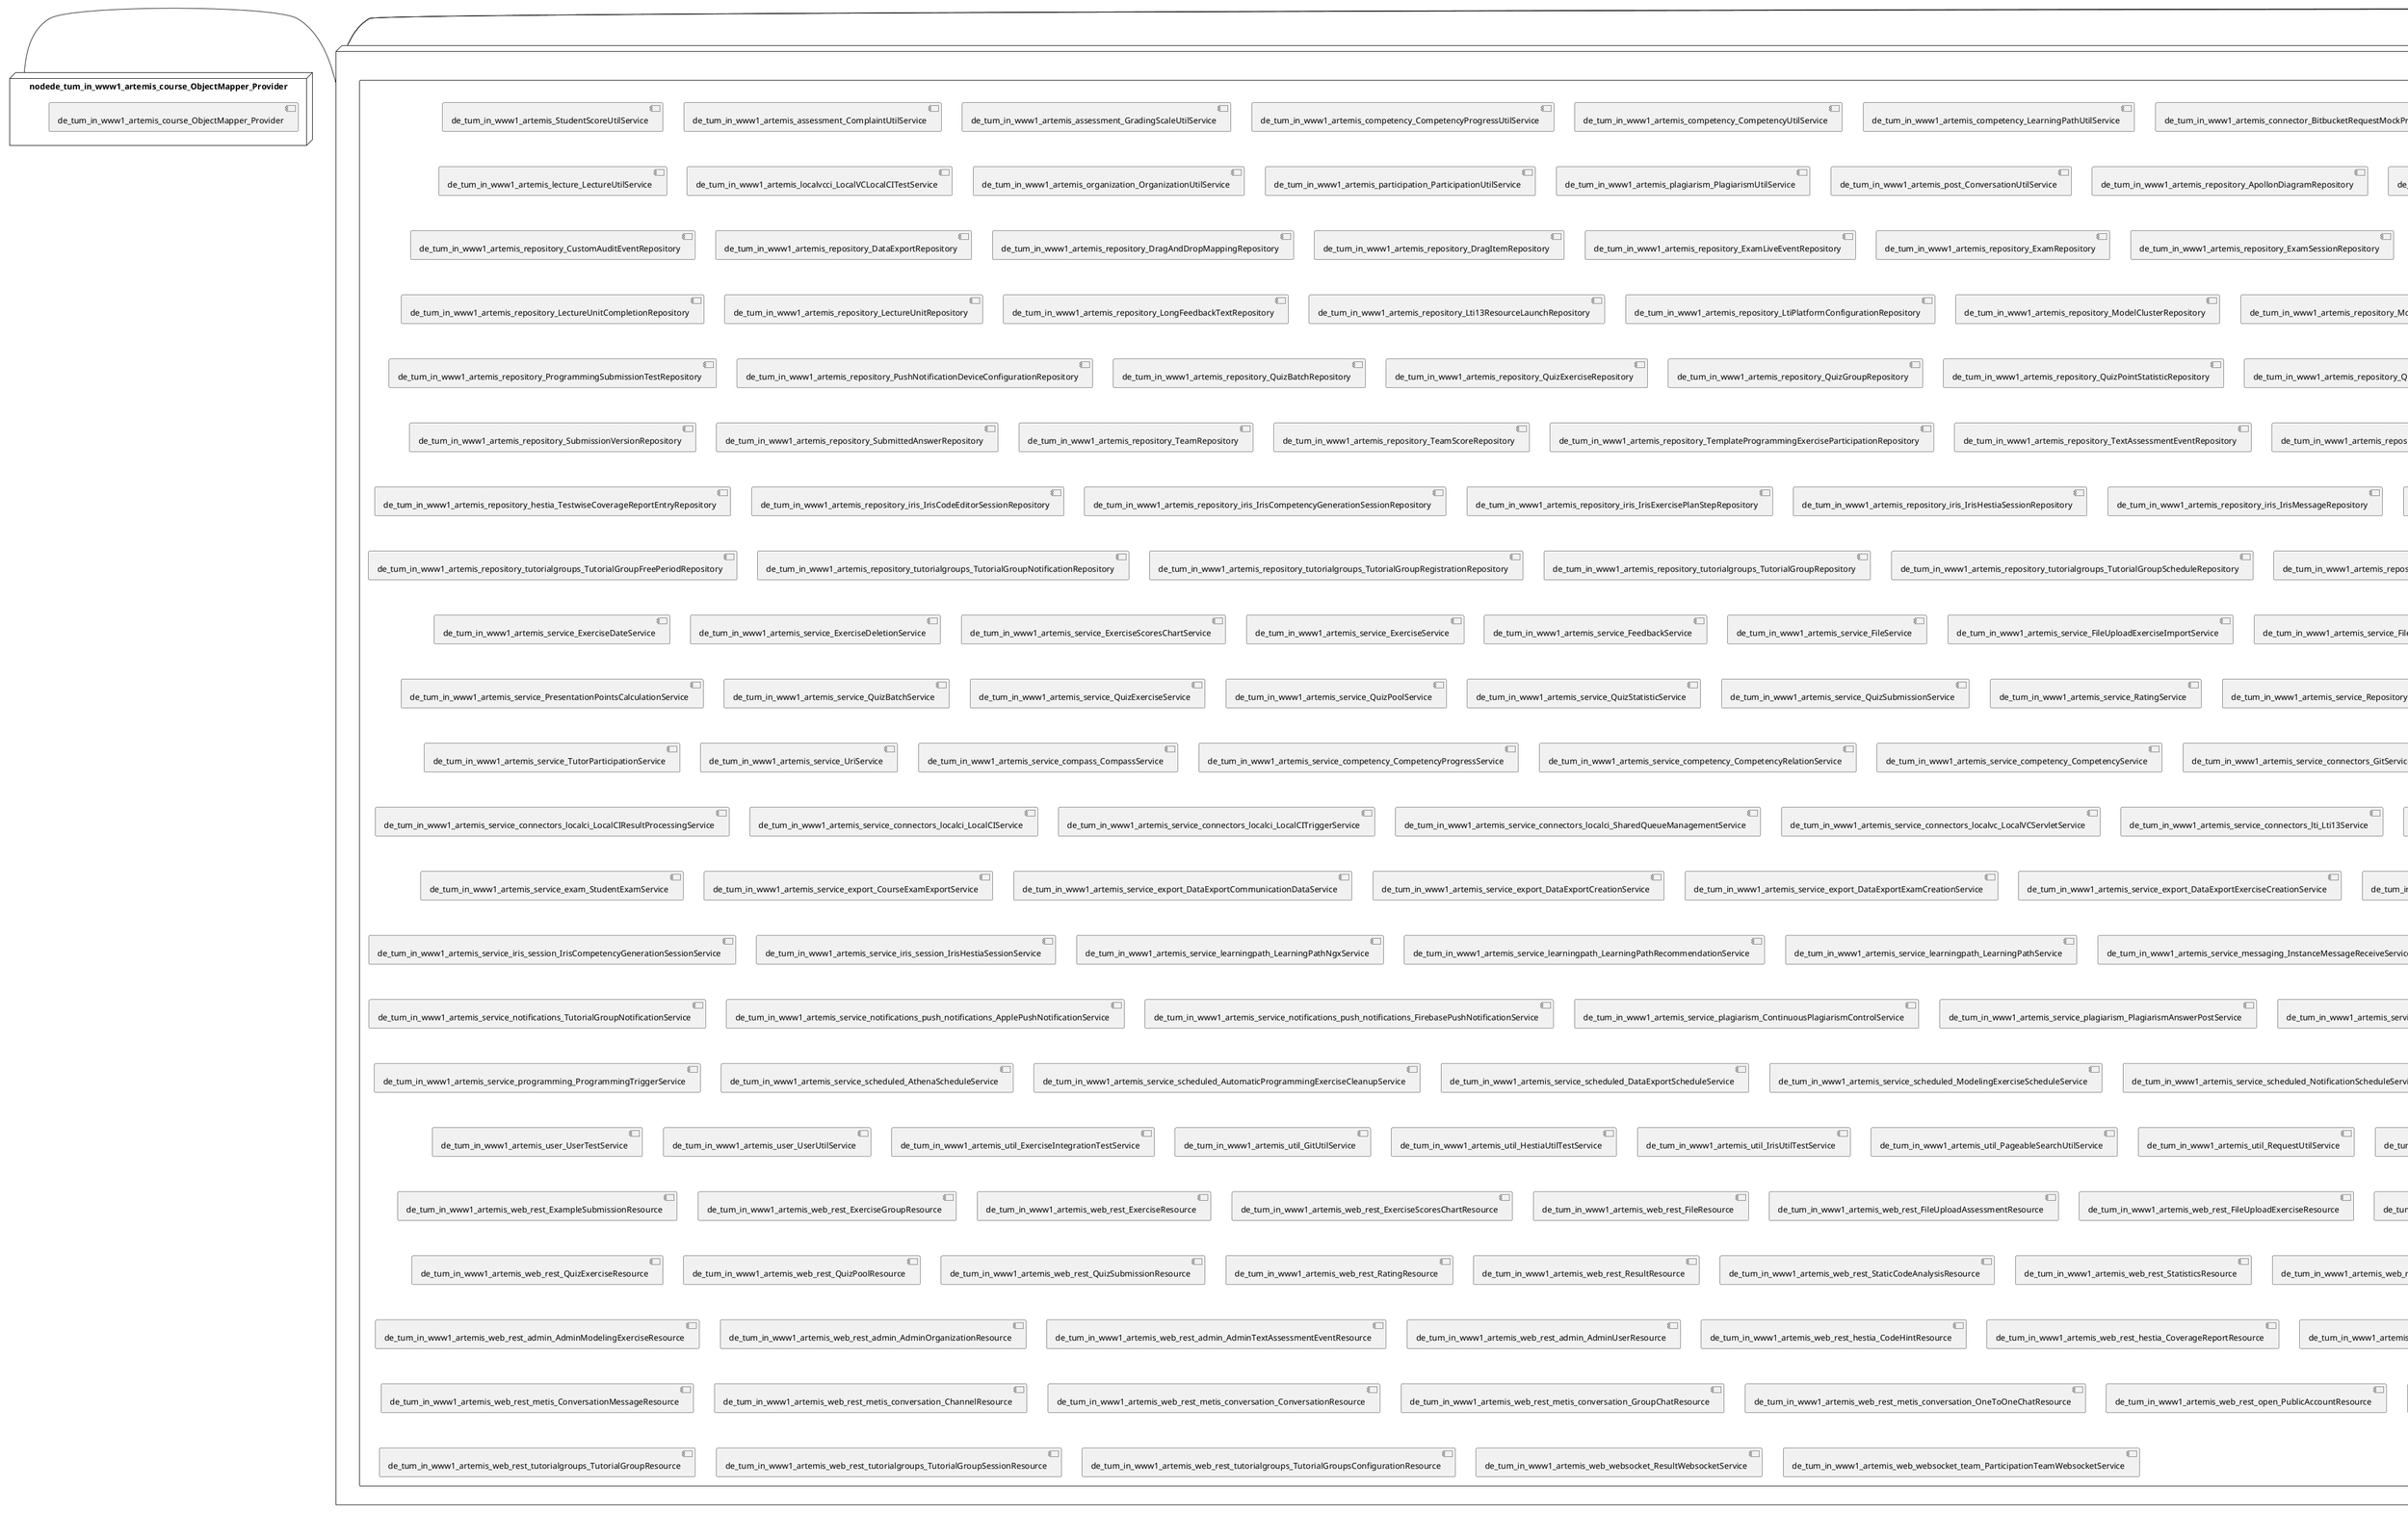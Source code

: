 @startuml
skinparam fixCircleLabelOverlapping true
skinparam componentStyle uml2
node nodede_tum_in_www1_artemis {
component de_tum_in_www1_artemis {
[de_tum_in_www1_artemis_repository_iris_IrisChatSessionRepository] [[ls1intum-artemis.system#_KWI3oPF-Ee6ffdfJg1GzFQ]]
[de_tum_in_www1_artemis_web_rest_iris_IrisChatSessionResource] [[ls1intum-artemis.system#_KWI3oPF-Ee6ffdfJg1GzFQ]]
}
}
node nodede_tum_in_www1_artemis_2 {
component de_tum_in_www1_artemis_2 {
[de_tum_in_www1_artemis_repository_science_ScienceEventRepository] [[ls1intum-artemis.system#_KWI3oPF-Ee6ffdfJg1GzFQ]]
[de_tum_in_www1_artemis_service_science_ScienceEventService] [[ls1intum-artemis.system#_KWI3oPF-Ee6ffdfJg1GzFQ]]
}
}
node nodede_tum_in_www1_artemis_3 {
component de_tum_in_www1_artemis_3 {
[de_tum_in_www1_artemis_repository_SystemNotificationRepository] [[ls1intum-artemis.system#_KWI3oPF-Ee6ffdfJg1GzFQ]]
[de_tum_in_www1_artemis_service_SystemNotificationService] [[ls1intum-artemis.system#_KWI3oPF-Ee6ffdfJg1GzFQ]]
[de_tum_in_www1_artemis_web_rest_SystemNotificationResource] [[ls1intum-artemis.system#_KWI3oPF-Ee6ffdfJg1GzFQ]]
[de_tum_in_www1_artemis_web_rest_admin_AdminSystemNotificationResource] [[ls1intum-artemis.system#_KWI3oPF-Ee6ffdfJg1GzFQ]]
}
}
node nodede_tum_in_www1_artemis_4 {
component de_tum_in_www1_artemis_4 {
[de_tum_in_www1_artemis_StudentScoreUtilService] [[ls1intum-artemis.system#_KWI3oPF-Ee6ffdfJg1GzFQ]]
[de_tum_in_www1_artemis_assessment_ComplaintUtilService] [[ls1intum-artemis.system#_KWI3oPF-Ee6ffdfJg1GzFQ]]
[de_tum_in_www1_artemis_assessment_GradingScaleUtilService] [[ls1intum-artemis.system#_KWI3oPF-Ee6ffdfJg1GzFQ]]
[de_tum_in_www1_artemis_competency_CompetencyProgressUtilService] [[ls1intum-artemis.system#_KWI3oPF-Ee6ffdfJg1GzFQ]]
[de_tum_in_www1_artemis_competency_CompetencyUtilService] [[ls1intum-artemis.system#_KWI3oPF-Ee6ffdfJg1GzFQ]]
[de_tum_in_www1_artemis_competency_LearningPathUtilService] [[ls1intum-artemis.system#_KWI3oPF-Ee6ffdfJg1GzFQ]]
[de_tum_in_www1_artemis_connector_BitbucketRequestMockProvider] [[ls1intum-artemis.system#_KWI3oPF-Ee6ffdfJg1GzFQ]]
[de_tum_in_www1_artemis_course_CourseTestService] [[ls1intum-artemis.system#_KWI3oPF-Ee6ffdfJg1GzFQ]]
[de_tum_in_www1_artemis_course_CourseUtilService] [[ls1intum-artemis.system#_KWI3oPF-Ee6ffdfJg1GzFQ]]
[de_tum_in_www1_artemis_domain_Repository] [[ls1intum-artemis.system#_KWI3oPF-Ee6ffdfJg1GzFQ]]
[de_tum_in_www1_artemis_exam_ExamUtilService] [[ls1intum-artemis.system#_KWI3oPF-Ee6ffdfJg1GzFQ]]
[de_tum_in_www1_artemis_exercise_ExerciseUtilService] [[ls1intum-artemis.system#_KWI3oPF-Ee6ffdfJg1GzFQ]]
[de_tum_in_www1_artemis_exercise_fileuploadexercise_FileUploadExerciseUtilService] [[ls1intum-artemis.system#_KWI3oPF-Ee6ffdfJg1GzFQ]]
[de_tum_in_www1_artemis_exercise_modelingexercise_ModelingExerciseUtilService] [[ls1intum-artemis.system#_KWI3oPF-Ee6ffdfJg1GzFQ]]
[de_tum_in_www1_artemis_exercise_programmingexercise_ContinuousIntegrationTestService] [[ls1intum-artemis.system#_KWI3oPF-Ee6ffdfJg1GzFQ]]
[de_tum_in_www1_artemis_exercise_programmingexercise_ProgrammingExerciseIntegrationTestService] [[ls1intum-artemis.system#_KWI3oPF-Ee6ffdfJg1GzFQ]]
[de_tum_in_www1_artemis_exercise_programmingexercise_ProgrammingExerciseResultTestService] [[ls1intum-artemis.system#_KWI3oPF-Ee6ffdfJg1GzFQ]]
[de_tum_in_www1_artemis_exercise_programmingexercise_ProgrammingExerciseTestService] [[ls1intum-artemis.system#_KWI3oPF-Ee6ffdfJg1GzFQ]]
[de_tum_in_www1_artemis_exercise_programmingexercise_ProgrammingExerciseUtilService] [[ls1intum-artemis.system#_KWI3oPF-Ee6ffdfJg1GzFQ]]
[de_tum_in_www1_artemis_exercise_programmingexercise_ProgrammingSubmissionAndResultIntegrationTestService] [[ls1intum-artemis.system#_KWI3oPF-Ee6ffdfJg1GzFQ]]
[de_tum_in_www1_artemis_exercise_quizexercise_QuizExerciseUtilService] [[ls1intum-artemis.system#_KWI3oPF-Ee6ffdfJg1GzFQ]]
[de_tum_in_www1_artemis_exercise_textexercise_TextExerciseUtilService] [[ls1intum-artemis.system#_KWI3oPF-Ee6ffdfJg1GzFQ]]
[de_tum_in_www1_artemis_lecture_LectureUtilService] [[ls1intum-artemis.system#_KWI3oPF-Ee6ffdfJg1GzFQ]]
[de_tum_in_www1_artemis_localvcci_LocalVCLocalCITestService] [[ls1intum-artemis.system#_KWI3oPF-Ee6ffdfJg1GzFQ]]
[de_tum_in_www1_artemis_organization_OrganizationUtilService] [[ls1intum-artemis.system#_KWI3oPF-Ee6ffdfJg1GzFQ]]
[de_tum_in_www1_artemis_participation_ParticipationUtilService] [[ls1intum-artemis.system#_KWI3oPF-Ee6ffdfJg1GzFQ]]
[de_tum_in_www1_artemis_plagiarism_PlagiarismUtilService] [[ls1intum-artemis.system#_KWI3oPF-Ee6ffdfJg1GzFQ]]
[de_tum_in_www1_artemis_post_ConversationUtilService] [[ls1intum-artemis.system#_KWI3oPF-Ee6ffdfJg1GzFQ]]
[de_tum_in_www1_artemis_repository_ApollonDiagramRepository] [[ls1intum-artemis.system#_KWI3oPF-Ee6ffdfJg1GzFQ]]
[de_tum_in_www1_artemis_repository_AttachmentRepository] [[ls1intum-artemis.system#_KWI3oPF-Ee6ffdfJg1GzFQ]]
[de_tum_in_www1_artemis_repository_AttachmentUnitRepository] [[ls1intum-artemis.system#_KWI3oPF-Ee6ffdfJg1GzFQ]]
[de_tum_in_www1_artemis_repository_AuthorityRepository] [[ls1intum-artemis.system#_KWI3oPF-Ee6ffdfJg1GzFQ]]
[de_tum_in_www1_artemis_repository_AuxiliaryRepositoryRepository] [[ls1intum-artemis.system#_KWI3oPF-Ee6ffdfJg1GzFQ]]
[de_tum_in_www1_artemis_repository_BonusRepository] [[ls1intum-artemis.system#_KWI3oPF-Ee6ffdfJg1GzFQ]]
[de_tum_in_www1_artemis_repository_BuildJobRepository] [[ls1intum-artemis.system#_KWI3oPF-Ee6ffdfJg1GzFQ]]
[de_tum_in_www1_artemis_repository_BuildLogEntryRepository] [[ls1intum-artemis.system#_KWI3oPF-Ee6ffdfJg1GzFQ]]
[de_tum_in_www1_artemis_repository_BuildLogStatisticsEntryRepository] [[ls1intum-artemis.system#_KWI3oPF-Ee6ffdfJg1GzFQ]]
[de_tum_in_www1_artemis_repository_BuildPlanRepository] [[ls1intum-artemis.system#_KWI3oPF-Ee6ffdfJg1GzFQ]]
[de_tum_in_www1_artemis_repository_CompetencyProgressRepository] [[ls1intum-artemis.system#_KWI3oPF-Ee6ffdfJg1GzFQ]]
[de_tum_in_www1_artemis_repository_CompetencyRelationRepository] [[ls1intum-artemis.system#_KWI3oPF-Ee6ffdfJg1GzFQ]]
[de_tum_in_www1_artemis_repository_CompetencyRepository] [[ls1intum-artemis.system#_KWI3oPF-Ee6ffdfJg1GzFQ]]
[de_tum_in_www1_artemis_repository_ComplaintRepository] [[ls1intum-artemis.system#_KWI3oPF-Ee6ffdfJg1GzFQ]]
[de_tum_in_www1_artemis_repository_ComplaintResponseRepository] [[ls1intum-artemis.system#_KWI3oPF-Ee6ffdfJg1GzFQ]]
[de_tum_in_www1_artemis_repository_CourseRepository] [[ls1intum-artemis.system#_KWI3oPF-Ee6ffdfJg1GzFQ]]
[de_tum_in_www1_artemis_repository_CustomAuditEventRepository] [[ls1intum-artemis.system#_KWI3oPF-Ee6ffdfJg1GzFQ]]
[de_tum_in_www1_artemis_repository_DataExportRepository] [[ls1intum-artemis.system#_KWI3oPF-Ee6ffdfJg1GzFQ]]
[de_tum_in_www1_artemis_repository_DragAndDropMappingRepository] [[ls1intum-artemis.system#_KWI3oPF-Ee6ffdfJg1GzFQ]]
[de_tum_in_www1_artemis_repository_DragItemRepository] [[ls1intum-artemis.system#_KWI3oPF-Ee6ffdfJg1GzFQ]]
[de_tum_in_www1_artemis_repository_ExamLiveEventRepository] [[ls1intum-artemis.system#_KWI3oPF-Ee6ffdfJg1GzFQ]]
[de_tum_in_www1_artemis_repository_ExamRepository] [[ls1intum-artemis.system#_KWI3oPF-Ee6ffdfJg1GzFQ]]
[de_tum_in_www1_artemis_repository_ExamSessionRepository] [[ls1intum-artemis.system#_KWI3oPF-Ee6ffdfJg1GzFQ]]
[de_tum_in_www1_artemis_repository_ExamUserRepository] [[ls1intum-artemis.system#_KWI3oPF-Ee6ffdfJg1GzFQ]]
[de_tum_in_www1_artemis_repository_ExampleSubmissionRepository] [[ls1intum-artemis.system#_KWI3oPF-Ee6ffdfJg1GzFQ]]
[de_tum_in_www1_artemis_repository_ExerciseGroupRepository] [[ls1intum-artemis.system#_KWI3oPF-Ee6ffdfJg1GzFQ]]
[de_tum_in_www1_artemis_repository_ExerciseRepository] [[ls1intum-artemis.system#_KWI3oPF-Ee6ffdfJg1GzFQ]]
[de_tum_in_www1_artemis_repository_ExerciseUnitRepository] [[ls1intum-artemis.system#_KWI3oPF-Ee6ffdfJg1GzFQ]]
[de_tum_in_www1_artemis_repository_FeedbackRepository] [[ls1intum-artemis.system#_KWI3oPF-Ee6ffdfJg1GzFQ]]
[de_tum_in_www1_artemis_repository_FileUploadExerciseRepository] [[ls1intum-artemis.system#_KWI3oPF-Ee6ffdfJg1GzFQ]]
[de_tum_in_www1_artemis_repository_FileUploadSubmissionRepository] [[ls1intum-artemis.system#_KWI3oPF-Ee6ffdfJg1GzFQ]]
[de_tum_in_www1_artemis_repository_GradeStepRepository] [[ls1intum-artemis.system#_KWI3oPF-Ee6ffdfJg1GzFQ]]
[de_tum_in_www1_artemis_repository_GradingCriterionRepository] [[ls1intum-artemis.system#_KWI3oPF-Ee6ffdfJg1GzFQ]]
[de_tum_in_www1_artemis_repository_GradingScaleRepository] [[ls1intum-artemis.system#_KWI3oPF-Ee6ffdfJg1GzFQ]]
[de_tum_in_www1_artemis_repository_GroupNotificationRepository] [[ls1intum-artemis.system#_KWI3oPF-Ee6ffdfJg1GzFQ]]
[de_tum_in_www1_artemis_repository_GuidedTourSettingsRepository] [[ls1intum-artemis.system#_KWI3oPF-Ee6ffdfJg1GzFQ]]
[de_tum_in_www1_artemis_repository_LearningPathRepository] [[ls1intum-artemis.system#_KWI3oPF-Ee6ffdfJg1GzFQ]]
[de_tum_in_www1_artemis_repository_LectureRepository] [[ls1intum-artemis.system#_KWI3oPF-Ee6ffdfJg1GzFQ]]
[de_tum_in_www1_artemis_repository_LectureUnitCompletionRepository] [[ls1intum-artemis.system#_KWI3oPF-Ee6ffdfJg1GzFQ]]
[de_tum_in_www1_artemis_repository_LectureUnitRepository] [[ls1intum-artemis.system#_KWI3oPF-Ee6ffdfJg1GzFQ]]
[de_tum_in_www1_artemis_repository_LongFeedbackTextRepository] [[ls1intum-artemis.system#_KWI3oPF-Ee6ffdfJg1GzFQ]]
[de_tum_in_www1_artemis_repository_Lti13ResourceLaunchRepository] [[ls1intum-artemis.system#_KWI3oPF-Ee6ffdfJg1GzFQ]]
[de_tum_in_www1_artemis_repository_LtiPlatformConfigurationRepository] [[ls1intum-artemis.system#_KWI3oPF-Ee6ffdfJg1GzFQ]]
[de_tum_in_www1_artemis_repository_ModelClusterRepository] [[ls1intum-artemis.system#_KWI3oPF-Ee6ffdfJg1GzFQ]]
[de_tum_in_www1_artemis_repository_ModelElementRepository] [[ls1intum-artemis.system#_KWI3oPF-Ee6ffdfJg1GzFQ]]
[de_tum_in_www1_artemis_repository_ModelingExerciseRepository] [[ls1intum-artemis.system#_KWI3oPF-Ee6ffdfJg1GzFQ]]
[de_tum_in_www1_artemis_repository_ModelingSubmissionRepository] [[ls1intum-artemis.system#_KWI3oPF-Ee6ffdfJg1GzFQ]]
[de_tum_in_www1_artemis_repository_NotificationRepository] [[ls1intum-artemis.system#_KWI3oPF-Ee6ffdfJg1GzFQ]]
[de_tum_in_www1_artemis_repository_NotificationSettingRepository] [[ls1intum-artemis.system#_KWI3oPF-Ee6ffdfJg1GzFQ]]
[de_tum_in_www1_artemis_repository_OnlineCourseConfigurationRepository] [[ls1intum-artemis.system#_KWI3oPF-Ee6ffdfJg1GzFQ]]
[de_tum_in_www1_artemis_repository_OnlineUnitRepository] [[ls1intum-artemis.system#_KWI3oPF-Ee6ffdfJg1GzFQ]]
[de_tum_in_www1_artemis_repository_OrganizationRepository] [[ls1intum-artemis.system#_KWI3oPF-Ee6ffdfJg1GzFQ]]
[de_tum_in_www1_artemis_repository_ParticipantScoreRepository] [[ls1intum-artemis.system#_KWI3oPF-Ee6ffdfJg1GzFQ]]
[de_tum_in_www1_artemis_repository_ParticipationRepository] [[ls1intum-artemis.system#_KWI3oPF-Ee6ffdfJg1GzFQ]]
[de_tum_in_www1_artemis_repository_ProgrammingExerciseRepository] [[ls1intum-artemis.system#_KWI3oPF-Ee6ffdfJg1GzFQ]]
[de_tum_in_www1_artemis_repository_ProgrammingExerciseStudentParticipationRepository] [[ls1intum-artemis.system#_KWI3oPF-Ee6ffdfJg1GzFQ]]
[de_tum_in_www1_artemis_repository_ProgrammingExerciseStudentParticipationTestRepository] [[ls1intum-artemis.system#_KWI3oPF-Ee6ffdfJg1GzFQ]]
[de_tum_in_www1_artemis_repository_ProgrammingExerciseTestCaseRepository] [[ls1intum-artemis.system#_KWI3oPF-Ee6ffdfJg1GzFQ]]
[de_tum_in_www1_artemis_repository_ProgrammingExerciseTestRepository] [[ls1intum-artemis.system#_KWI3oPF-Ee6ffdfJg1GzFQ]]
[de_tum_in_www1_artemis_repository_ProgrammingSubmissionRepository] [[ls1intum-artemis.system#_KWI3oPF-Ee6ffdfJg1GzFQ]]
[de_tum_in_www1_artemis_repository_ProgrammingSubmissionTestRepository] [[ls1intum-artemis.system#_KWI3oPF-Ee6ffdfJg1GzFQ]]
[de_tum_in_www1_artemis_repository_PushNotificationDeviceConfigurationRepository] [[ls1intum-artemis.system#_KWI3oPF-Ee6ffdfJg1GzFQ]]
[de_tum_in_www1_artemis_repository_QuizBatchRepository] [[ls1intum-artemis.system#_KWI3oPF-Ee6ffdfJg1GzFQ]]
[de_tum_in_www1_artemis_repository_QuizExerciseRepository] [[ls1intum-artemis.system#_KWI3oPF-Ee6ffdfJg1GzFQ]]
[de_tum_in_www1_artemis_repository_QuizGroupRepository] [[ls1intum-artemis.system#_KWI3oPF-Ee6ffdfJg1GzFQ]]
[de_tum_in_www1_artemis_repository_QuizPointStatisticRepository] [[ls1intum-artemis.system#_KWI3oPF-Ee6ffdfJg1GzFQ]]
[de_tum_in_www1_artemis_repository_QuizPoolRepository] [[ls1intum-artemis.system#_KWI3oPF-Ee6ffdfJg1GzFQ]]
[de_tum_in_www1_artemis_repository_QuizQuestionRepository] [[ls1intum-artemis.system#_KWI3oPF-Ee6ffdfJg1GzFQ]]
[de_tum_in_www1_artemis_repository_QuizQuestionStatisticRepository] [[ls1intum-artemis.system#_KWI3oPF-Ee6ffdfJg1GzFQ]]
[de_tum_in_www1_artemis_repository_QuizSubmissionRepository] [[ls1intum-artemis.system#_KWI3oPF-Ee6ffdfJg1GzFQ]]
[de_tum_in_www1_artemis_repository_RatingRepository] [[ls1intum-artemis.system#_KWI3oPF-Ee6ffdfJg1GzFQ]]
[de_tum_in_www1_artemis_repository_ResultRepository] [[ls1intum-artemis.system#_KWI3oPF-Ee6ffdfJg1GzFQ]]
[de_tum_in_www1_artemis_repository_SingleUserNotificationRepository] [[ls1intum-artemis.system#_KWI3oPF-Ee6ffdfJg1GzFQ]]
[de_tum_in_www1_artemis_repository_SlideRepository] [[ls1intum-artemis.system#_KWI3oPF-Ee6ffdfJg1GzFQ]]
[de_tum_in_www1_artemis_repository_SolutionProgrammingExerciseParticipationRepository] [[ls1intum-artemis.system#_KWI3oPF-Ee6ffdfJg1GzFQ]]
[de_tum_in_www1_artemis_repository_StaticCodeAnalysisCategoryRepository] [[ls1intum-artemis.system#_KWI3oPF-Ee6ffdfJg1GzFQ]]
[de_tum_in_www1_artemis_repository_StatisticsRepository] [[ls1intum-artemis.system#_KWI3oPF-Ee6ffdfJg1GzFQ]]
[de_tum_in_www1_artemis_repository_StudentExamRepository] [[ls1intum-artemis.system#_KWI3oPF-Ee6ffdfJg1GzFQ]]
[de_tum_in_www1_artemis_repository_StudentParticipationRepository] [[ls1intum-artemis.system#_KWI3oPF-Ee6ffdfJg1GzFQ]]
[de_tum_in_www1_artemis_repository_StudentScoreRepository] [[ls1intum-artemis.system#_KWI3oPF-Ee6ffdfJg1GzFQ]]
[de_tum_in_www1_artemis_repository_SubmissionPolicyRepository] [[ls1intum-artemis.system#_KWI3oPF-Ee6ffdfJg1GzFQ]]
[de_tum_in_www1_artemis_repository_SubmissionRepository] [[ls1intum-artemis.system#_KWI3oPF-Ee6ffdfJg1GzFQ]]
[de_tum_in_www1_artemis_repository_SubmissionVersionRepository] [[ls1intum-artemis.system#_KWI3oPF-Ee6ffdfJg1GzFQ]]
[de_tum_in_www1_artemis_repository_SubmittedAnswerRepository] [[ls1intum-artemis.system#_KWI3oPF-Ee6ffdfJg1GzFQ]]
[de_tum_in_www1_artemis_repository_TeamRepository] [[ls1intum-artemis.system#_KWI3oPF-Ee6ffdfJg1GzFQ]]
[de_tum_in_www1_artemis_repository_TeamScoreRepository] [[ls1intum-artemis.system#_KWI3oPF-Ee6ffdfJg1GzFQ]]
[de_tum_in_www1_artemis_repository_TemplateProgrammingExerciseParticipationRepository] [[ls1intum-artemis.system#_KWI3oPF-Ee6ffdfJg1GzFQ]]
[de_tum_in_www1_artemis_repository_TextAssessmentEventRepository] [[ls1intum-artemis.system#_KWI3oPF-Ee6ffdfJg1GzFQ]]
[de_tum_in_www1_artemis_repository_TextBlockRepository] [[ls1intum-artemis.system#_KWI3oPF-Ee6ffdfJg1GzFQ]]
[de_tum_in_www1_artemis_repository_TextExerciseRepository] [[ls1intum-artemis.system#_KWI3oPF-Ee6ffdfJg1GzFQ]]
[de_tum_in_www1_artemis_repository_TextSubmissionRepository] [[ls1intum-artemis.system#_KWI3oPF-Ee6ffdfJg1GzFQ]]
[de_tum_in_www1_artemis_repository_TextUnitRepository] [[ls1intum-artemis.system#_KWI3oPF-Ee6ffdfJg1GzFQ]]
[de_tum_in_www1_artemis_repository_TutorParticipationRepository] [[ls1intum-artemis.system#_KWI3oPF-Ee6ffdfJg1GzFQ]]
[de_tum_in_www1_artemis_repository_UserRepository] [[ls1intum-artemis.system#_KWI3oPF-Ee6ffdfJg1GzFQ]]
[de_tum_in_www1_artemis_repository_UserTestRepository] [[ls1intum-artemis.system#_KWI3oPF-Ee6ffdfJg1GzFQ]]
[de_tum_in_www1_artemis_repository_VideoUnitRepository] [[ls1intum-artemis.system#_KWI3oPF-Ee6ffdfJg1GzFQ]]
[de_tum_in_www1_artemis_repository_hestia_CodeHintRepository] [[ls1intum-artemis.system#_KWI3oPF-Ee6ffdfJg1GzFQ]]
[de_tum_in_www1_artemis_repository_hestia_CoverageFileReportRepository] [[ls1intum-artemis.system#_KWI3oPF-Ee6ffdfJg1GzFQ]]
[de_tum_in_www1_artemis_repository_hestia_CoverageReportRepository] [[ls1intum-artemis.system#_KWI3oPF-Ee6ffdfJg1GzFQ]]
[de_tum_in_www1_artemis_repository_hestia_ExerciseHintActivationRepository] [[ls1intum-artemis.system#_KWI3oPF-Ee6ffdfJg1GzFQ]]
[de_tum_in_www1_artemis_repository_hestia_ExerciseHintRepository] [[ls1intum-artemis.system#_KWI3oPF-Ee6ffdfJg1GzFQ]]
[de_tum_in_www1_artemis_repository_hestia_ProgrammingExerciseGitDiffReportRepository] [[ls1intum-artemis.system#_KWI3oPF-Ee6ffdfJg1GzFQ]]
[de_tum_in_www1_artemis_repository_hestia_ProgrammingExerciseSolutionEntryRepository] [[ls1intum-artemis.system#_KWI3oPF-Ee6ffdfJg1GzFQ]]
[de_tum_in_www1_artemis_repository_hestia_ProgrammingExerciseTaskRepository] [[ls1intum-artemis.system#_KWI3oPF-Ee6ffdfJg1GzFQ]]
[de_tum_in_www1_artemis_repository_hestia_TestwiseCoverageReportEntryRepository] [[ls1intum-artemis.system#_KWI3oPF-Ee6ffdfJg1GzFQ]]
[de_tum_in_www1_artemis_repository_iris_IrisCodeEditorSessionRepository] [[ls1intum-artemis.system#_KWI3oPF-Ee6ffdfJg1GzFQ]]
[de_tum_in_www1_artemis_repository_iris_IrisCompetencyGenerationSessionRepository] [[ls1intum-artemis.system#_KWI3oPF-Ee6ffdfJg1GzFQ]]
[de_tum_in_www1_artemis_repository_iris_IrisExercisePlanStepRepository] [[ls1intum-artemis.system#_KWI3oPF-Ee6ffdfJg1GzFQ]]
[de_tum_in_www1_artemis_repository_iris_IrisHestiaSessionRepository] [[ls1intum-artemis.system#_KWI3oPF-Ee6ffdfJg1GzFQ]]
[de_tum_in_www1_artemis_repository_iris_IrisMessageRepository] [[ls1intum-artemis.system#_KWI3oPF-Ee6ffdfJg1GzFQ]]
[de_tum_in_www1_artemis_repository_iris_IrisSessionRepository] [[ls1intum-artemis.system#_KWI3oPF-Ee6ffdfJg1GzFQ]]
[de_tum_in_www1_artemis_repository_metis_AnswerPostRepository] [[ls1intum-artemis.system#_KWI3oPF-Ee6ffdfJg1GzFQ]]
[de_tum_in_www1_artemis_repository_metis_ConversationMessageRepository] [[ls1intum-artemis.system#_KWI3oPF-Ee6ffdfJg1GzFQ]]
[de_tum_in_www1_artemis_repository_metis_ConversationParticipantRepository] [[ls1intum-artemis.system#_KWI3oPF-Ee6ffdfJg1GzFQ]]
[de_tum_in_www1_artemis_repository_metis_PostRepository] [[ls1intum-artemis.system#_KWI3oPF-Ee6ffdfJg1GzFQ]]
[de_tum_in_www1_artemis_repository_metis_ReactionRepository] [[ls1intum-artemis.system#_KWI3oPF-Ee6ffdfJg1GzFQ]]
[de_tum_in_www1_artemis_repository_metis_conversation_ChannelRepository] [[ls1intum-artemis.system#_KWI3oPF-Ee6ffdfJg1GzFQ]]
[de_tum_in_www1_artemis_repository_metis_conversation_ConversationNotificationRepository] [[ls1intum-artemis.system#_KWI3oPF-Ee6ffdfJg1GzFQ]]
[de_tum_in_www1_artemis_repository_metis_conversation_ConversationRepository] [[ls1intum-artemis.system#_KWI3oPF-Ee6ffdfJg1GzFQ]]
[de_tum_in_www1_artemis_repository_metis_conversation_GroupChatRepository] [[ls1intum-artemis.system#_KWI3oPF-Ee6ffdfJg1GzFQ]]
[de_tum_in_www1_artemis_repository_metis_conversation_OneToOneChatRepository] [[ls1intum-artemis.system#_KWI3oPF-Ee6ffdfJg1GzFQ]]
[de_tum_in_www1_artemis_repository_plagiarism_PlagiarismCaseRepository] [[ls1intum-artemis.system#_KWI3oPF-Ee6ffdfJg1GzFQ]]
[de_tum_in_www1_artemis_repository_plagiarism_PlagiarismComparisonRepository] [[ls1intum-artemis.system#_KWI3oPF-Ee6ffdfJg1GzFQ]]
[de_tum_in_www1_artemis_repository_plagiarism_PlagiarismResultRepository] [[ls1intum-artemis.system#_KWI3oPF-Ee6ffdfJg1GzFQ]]
[de_tum_in_www1_artemis_repository_plagiarism_PlagiarismSubmissionRepository] [[ls1intum-artemis.system#_KWI3oPF-Ee6ffdfJg1GzFQ]]
[de_tum_in_www1_artemis_repository_science_ScienceSettingRepository] [[ls1intum-artemis.system#_KWI3oPF-Ee6ffdfJg1GzFQ]]
[de_tum_in_www1_artemis_repository_tutorialgroups_TutorialGroupFreePeriodRepository] [[ls1intum-artemis.system#_KWI3oPF-Ee6ffdfJg1GzFQ]]
[de_tum_in_www1_artemis_repository_tutorialgroups_TutorialGroupNotificationRepository] [[ls1intum-artemis.system#_KWI3oPF-Ee6ffdfJg1GzFQ]]
[de_tum_in_www1_artemis_repository_tutorialgroups_TutorialGroupRegistrationRepository] [[ls1intum-artemis.system#_KWI3oPF-Ee6ffdfJg1GzFQ]]
[de_tum_in_www1_artemis_repository_tutorialgroups_TutorialGroupRepository] [[ls1intum-artemis.system#_KWI3oPF-Ee6ffdfJg1GzFQ]]
[de_tum_in_www1_artemis_repository_tutorialgroups_TutorialGroupScheduleRepository] [[ls1intum-artemis.system#_KWI3oPF-Ee6ffdfJg1GzFQ]]
[de_tum_in_www1_artemis_repository_tutorialgroups_TutorialGroupSessionRepository] [[ls1intum-artemis.system#_KWI3oPF-Ee6ffdfJg1GzFQ]]
[de_tum_in_www1_artemis_repository_tutorialgroups_TutorialGroupsConfigurationRepository] [[ls1intum-artemis.system#_KWI3oPF-Ee6ffdfJg1GzFQ]]
[de_tum_in_www1_artemis_security_DomainUserDetailsService] [[ls1intum-artemis.system#_KWI3oPF-Ee6ffdfJg1GzFQ]]
[de_tum_in_www1_artemis_service_AssessmentDashboardService] [[ls1intum-artemis.system#_KWI3oPF-Ee6ffdfJg1GzFQ]]
[de_tum_in_www1_artemis_service_AssessmentService] [[ls1intum-artemis.system#_KWI3oPF-Ee6ffdfJg1GzFQ]]
[de_tum_in_www1_artemis_service_AttachmentUnitService] [[ls1intum-artemis.system#_KWI3oPF-Ee6ffdfJg1GzFQ]]
[de_tum_in_www1_artemis_service_AuthorizationCheckService] [[ls1intum-artemis.system#_KWI3oPF-Ee6ffdfJg1GzFQ]]
[de_tum_in_www1_artemis_service_BonusService] [[ls1intum-artemis.system#_KWI3oPF-Ee6ffdfJg1GzFQ]]
[de_tum_in_www1_artemis_service_BuildLogEntryService] [[ls1intum-artemis.system#_KWI3oPF-Ee6ffdfJg1GzFQ]]
[de_tum_in_www1_artemis_service_ComplaintResponseService] [[ls1intum-artemis.system#_KWI3oPF-Ee6ffdfJg1GzFQ]]
[de_tum_in_www1_artemis_service_ComplaintService] [[ls1intum-artemis.system#_KWI3oPF-Ee6ffdfJg1GzFQ]]
[de_tum_in_www1_artemis_service_ConsistencyCheckService] [[ls1intum-artemis.system#_KWI3oPF-Ee6ffdfJg1GzFQ]]
[de_tum_in_www1_artemis_service_ConsistencyCheckTestService] [[ls1intum-artemis.system#_KWI3oPF-Ee6ffdfJg1GzFQ]]
[de_tum_in_www1_artemis_service_CourseScoreCalculationService] [[ls1intum-artemis.system#_KWI3oPF-Ee6ffdfJg1GzFQ]]
[de_tum_in_www1_artemis_service_CourseService] [[ls1intum-artemis.system#_KWI3oPF-Ee6ffdfJg1GzFQ]]
[de_tum_in_www1_artemis_service_EmailSummaryService] [[ls1intum-artemis.system#_KWI3oPF-Ee6ffdfJg1GzFQ]]
[de_tum_in_www1_artemis_service_ExampleSubmissionService] [[ls1intum-artemis.system#_KWI3oPF-Ee6ffdfJg1GzFQ]]
[de_tum_in_www1_artemis_service_ExerciseDateService] [[ls1intum-artemis.system#_KWI3oPF-Ee6ffdfJg1GzFQ]]
[de_tum_in_www1_artemis_service_ExerciseDeletionService] [[ls1intum-artemis.system#_KWI3oPF-Ee6ffdfJg1GzFQ]]
[de_tum_in_www1_artemis_service_ExerciseScoresChartService] [[ls1intum-artemis.system#_KWI3oPF-Ee6ffdfJg1GzFQ]]
[de_tum_in_www1_artemis_service_ExerciseService] [[ls1intum-artemis.system#_KWI3oPF-Ee6ffdfJg1GzFQ]]
[de_tum_in_www1_artemis_service_FeedbackService] [[ls1intum-artemis.system#_KWI3oPF-Ee6ffdfJg1GzFQ]]
[de_tum_in_www1_artemis_service_FileService] [[ls1intum-artemis.system#_KWI3oPF-Ee6ffdfJg1GzFQ]]
[de_tum_in_www1_artemis_service_FileUploadExerciseImportService] [[ls1intum-artemis.system#_KWI3oPF-Ee6ffdfJg1GzFQ]]
[de_tum_in_www1_artemis_service_FileUploadExerciseService] [[ls1intum-artemis.system#_KWI3oPF-Ee6ffdfJg1GzFQ]]
[de_tum_in_www1_artemis_service_FileUploadSubmissionService] [[ls1intum-artemis.system#_KWI3oPF-Ee6ffdfJg1GzFQ]]
[de_tum_in_www1_artemis_service_GradingScaleService] [[ls1intum-artemis.system#_KWI3oPF-Ee6ffdfJg1GzFQ]]
[de_tum_in_www1_artemis_service_LectureImportService] [[ls1intum-artemis.system#_KWI3oPF-Ee6ffdfJg1GzFQ]]
[de_tum_in_www1_artemis_service_LectureService] [[ls1intum-artemis.system#_KWI3oPF-Ee6ffdfJg1GzFQ]]
[de_tum_in_www1_artemis_service_LectureUnitProcessingService] [[ls1intum-artemis.system#_KWI3oPF-Ee6ffdfJg1GzFQ]]
[de_tum_in_www1_artemis_service_LectureUnitService] [[ls1intum-artemis.system#_KWI3oPF-Ee6ffdfJg1GzFQ]]
[de_tum_in_www1_artemis_service_ModelingExerciseImportService] [[ls1intum-artemis.system#_KWI3oPF-Ee6ffdfJg1GzFQ]]
[de_tum_in_www1_artemis_service_ModelingExerciseService] [[ls1intum-artemis.system#_KWI3oPF-Ee6ffdfJg1GzFQ]]
[de_tum_in_www1_artemis_service_ModelingSubmissionService] [[ls1intum-artemis.system#_KWI3oPF-Ee6ffdfJg1GzFQ]]
[de_tum_in_www1_artemis_service_OnlineCourseConfigurationService] [[ls1intum-artemis.system#_KWI3oPF-Ee6ffdfJg1GzFQ]]
[de_tum_in_www1_artemis_service_OrganizationService] [[ls1intum-artemis.system#_KWI3oPF-Ee6ffdfJg1GzFQ]]
[de_tum_in_www1_artemis_service_ParticipantScoreService] [[ls1intum-artemis.system#_KWI3oPF-Ee6ffdfJg1GzFQ]]
[de_tum_in_www1_artemis_service_ParticipationAuthorizationCheckService] [[ls1intum-artemis.system#_KWI3oPF-Ee6ffdfJg1GzFQ]]
[de_tum_in_www1_artemis_service_ParticipationService] [[ls1intum-artemis.system#_KWI3oPF-Ee6ffdfJg1GzFQ]]
[de_tum_in_www1_artemis_service_PresentationPointsCalculationService] [[ls1intum-artemis.system#_KWI3oPF-Ee6ffdfJg1GzFQ]]
[de_tum_in_www1_artemis_service_QuizBatchService] [[ls1intum-artemis.system#_KWI3oPF-Ee6ffdfJg1GzFQ]]
[de_tum_in_www1_artemis_service_QuizExerciseService] [[ls1intum-artemis.system#_KWI3oPF-Ee6ffdfJg1GzFQ]]
[de_tum_in_www1_artemis_service_QuizPoolService] [[ls1intum-artemis.system#_KWI3oPF-Ee6ffdfJg1GzFQ]]
[de_tum_in_www1_artemis_service_QuizStatisticService] [[ls1intum-artemis.system#_KWI3oPF-Ee6ffdfJg1GzFQ]]
[de_tum_in_www1_artemis_service_QuizSubmissionService] [[ls1intum-artemis.system#_KWI3oPF-Ee6ffdfJg1GzFQ]]
[de_tum_in_www1_artemis_service_RatingService] [[ls1intum-artemis.system#_KWI3oPF-Ee6ffdfJg1GzFQ]]
[de_tum_in_www1_artemis_service_RepositoryParticipationService] [[ls1intum-artemis.system#_KWI3oPF-Ee6ffdfJg1GzFQ]]
[de_tum_in_www1_artemis_service_ResultService] [[ls1intum-artemis.system#_KWI3oPF-Ee6ffdfJg1GzFQ]]
[de_tum_in_www1_artemis_service_SlideSplitterService] [[ls1intum-artemis.system#_KWI3oPF-Ee6ffdfJg1GzFQ]]
[de_tum_in_www1_artemis_service_StaticCodeAnalysisService] [[ls1intum-artemis.system#_KWI3oPF-Ee6ffdfJg1GzFQ]]
[de_tum_in_www1_artemis_service_StatisticsService] [[ls1intum-artemis.system#_KWI3oPF-Ee6ffdfJg1GzFQ]]
[de_tum_in_www1_artemis_service_SubmissionPolicyService] [[ls1intum-artemis.system#_KWI3oPF-Ee6ffdfJg1GzFQ]]
[de_tum_in_www1_artemis_service_SubmissionService] [[ls1intum-artemis.system#_KWI3oPF-Ee6ffdfJg1GzFQ]]
[de_tum_in_www1_artemis_service_SubmissionVersionService] [[ls1intum-artemis.system#_KWI3oPF-Ee6ffdfJg1GzFQ]]
[de_tum_in_www1_artemis_service_TeamService] [[ls1intum-artemis.system#_KWI3oPF-Ee6ffdfJg1GzFQ]]
[de_tum_in_www1_artemis_service_TextBlockService] [[ls1intum-artemis.system#_KWI3oPF-Ee6ffdfJg1GzFQ]]
[de_tum_in_www1_artemis_service_TextExerciseImportService] [[ls1intum-artemis.system#_KWI3oPF-Ee6ffdfJg1GzFQ]]
[de_tum_in_www1_artemis_service_TextExerciseService] [[ls1intum-artemis.system#_KWI3oPF-Ee6ffdfJg1GzFQ]]
[de_tum_in_www1_artemis_service_TextSubmissionService] [[ls1intum-artemis.system#_KWI3oPF-Ee6ffdfJg1GzFQ]]
[de_tum_in_www1_artemis_service_TutorEffortService] [[ls1intum-artemis.system#_KWI3oPF-Ee6ffdfJg1GzFQ]]
[de_tum_in_www1_artemis_service_TutorLeaderboardService] [[ls1intum-artemis.system#_KWI3oPF-Ee6ffdfJg1GzFQ]]
[de_tum_in_www1_artemis_service_TutorParticipationService] [[ls1intum-artemis.system#_KWI3oPF-Ee6ffdfJg1GzFQ]]
[de_tum_in_www1_artemis_service_UriService] [[ls1intum-artemis.system#_KWI3oPF-Ee6ffdfJg1GzFQ]]
[de_tum_in_www1_artemis_service_compass_CompassService] [[ls1intum-artemis.system#_KWI3oPF-Ee6ffdfJg1GzFQ]]
[de_tum_in_www1_artemis_service_competency_CompetencyProgressService] [[ls1intum-artemis.system#_KWI3oPF-Ee6ffdfJg1GzFQ]]
[de_tum_in_www1_artemis_service_competency_CompetencyRelationService] [[ls1intum-artemis.system#_KWI3oPF-Ee6ffdfJg1GzFQ]]
[de_tum_in_www1_artemis_service_competency_CompetencyService] [[ls1intum-artemis.system#_KWI3oPF-Ee6ffdfJg1GzFQ]]
[de_tum_in_www1_artemis_service_connectors_GitService] [[ls1intum-artemis.system#_KWI3oPF-Ee6ffdfJg1GzFQ]]
[de_tum_in_www1_artemis_service_connectors_SAML2Service] [[ls1intum-artemis.system#_KWI3oPF-Ee6ffdfJg1GzFQ]]
[de_tum_in_www1_artemis_service_connectors_athena_AthenaDTOConverterService] [[ls1intum-artemis.system#_KWI3oPF-Ee6ffdfJg1GzFQ]]
[de_tum_in_www1_artemis_service_connectors_athena_AthenaModuleService] [[ls1intum-artemis.system#_KWI3oPF-Ee6ffdfJg1GzFQ]]
[de_tum_in_www1_artemis_service_connectors_athena_AthenaRepositoryExportService] [[ls1intum-artemis.system#_KWI3oPF-Ee6ffdfJg1GzFQ]]
[de_tum_in_www1_artemis_service_connectors_athena_AthenaSubmissionSendingService] [[ls1intum-artemis.system#_KWI3oPF-Ee6ffdfJg1GzFQ]]
[de_tum_in_www1_artemis_service_connectors_bamboo_BambooService] [[ls1intum-artemis.system#_KWI3oPF-Ee6ffdfJg1GzFQ]]
[de_tum_in_www1_artemis_service_connectors_bitbucket_BitbucketService] [[ls1intum-artemis.system#_KWI3oPF-Ee6ffdfJg1GzFQ]]
[de_tum_in_www1_artemis_service_connectors_bitbucket_BitbucketUserManagementService] [[ls1intum-artemis.system#_KWI3oPF-Ee6ffdfJg1GzFQ]]
[de_tum_in_www1_artemis_service_connectors_gitlab_GitLabPersonalAccessTokenManagementService] [[ls1intum-artemis.system#_KWI3oPF-Ee6ffdfJg1GzFQ]]
[de_tum_in_www1_artemis_service_connectors_gitlab_GitLabService] [[ls1intum-artemis.system#_KWI3oPF-Ee6ffdfJg1GzFQ]]
[de_tum_in_www1_artemis_service_connectors_gitlab_GitLabUserManagementService] [[ls1intum-artemis.system#_KWI3oPF-Ee6ffdfJg1GzFQ]]
[de_tum_in_www1_artemis_service_connectors_gitlabci_GitLabCIService] [[ls1intum-artemis.system#_KWI3oPF-Ee6ffdfJg1GzFQ]]
[de_tum_in_www1_artemis_service_connectors_jenkins_JenkinsService] [[ls1intum-artemis.system#_KWI3oPF-Ee6ffdfJg1GzFQ]]
[de_tum_in_www1_artemis_service_connectors_jenkins_JenkinsUserManagementService] [[ls1intum-artemis.system#_KWI3oPF-Ee6ffdfJg1GzFQ]]
[de_tum_in_www1_artemis_service_connectors_jenkins_build_plan_JenkinsBuildPlanService] [[ls1intum-artemis.system#_KWI3oPF-Ee6ffdfJg1GzFQ]]
[de_tum_in_www1_artemis_service_connectors_localci_LocalCIResultProcessingService] [[ls1intum-artemis.system#_KWI3oPF-Ee6ffdfJg1GzFQ]]
[de_tum_in_www1_artemis_service_connectors_localci_LocalCIService] [[ls1intum-artemis.system#_KWI3oPF-Ee6ffdfJg1GzFQ]]
[de_tum_in_www1_artemis_service_connectors_localci_LocalCITriggerService] [[ls1intum-artemis.system#_KWI3oPF-Ee6ffdfJg1GzFQ]]
[de_tum_in_www1_artemis_service_connectors_localci_SharedQueueManagementService] [[ls1intum-artemis.system#_KWI3oPF-Ee6ffdfJg1GzFQ]]
[de_tum_in_www1_artemis_service_connectors_localvc_LocalVCServletService] [[ls1intum-artemis.system#_KWI3oPF-Ee6ffdfJg1GzFQ]]
[de_tum_in_www1_artemis_service_connectors_lti_Lti13Service] [[ls1intum-artemis.system#_KWI3oPF-Ee6ffdfJg1GzFQ]]
[de_tum_in_www1_artemis_service_connectors_lti_LtiDeepLinkingService] [[ls1intum-artemis.system#_KWI3oPF-Ee6ffdfJg1GzFQ]]
[de_tum_in_www1_artemis_service_connectors_lti_LtiDynamicRegistrationService] [[ls1intum-artemis.system#_KWI3oPF-Ee6ffdfJg1GzFQ]]
[de_tum_in_www1_artemis_service_connectors_lti_LtiService] [[ls1intum-artemis.system#_KWI3oPF-Ee6ffdfJg1GzFQ]]
[de_tum_in_www1_artemis_service_connectors_vcs_VcsTokenRenewalService] [[ls1intum-artemis.system#_KWI3oPF-Ee6ffdfJg1GzFQ]]
[de_tum_in_www1_artemis_service_exam_ExamAccessService] [[ls1intum-artemis.system#_KWI3oPF-Ee6ffdfJg1GzFQ]]
[de_tum_in_www1_artemis_service_exam_ExamDateService] [[ls1intum-artemis.system#_KWI3oPF-Ee6ffdfJg1GzFQ]]
[de_tum_in_www1_artemis_service_exam_ExamDeletionService] [[ls1intum-artemis.system#_KWI3oPF-Ee6ffdfJg1GzFQ]]
[de_tum_in_www1_artemis_service_exam_ExamImportService] [[ls1intum-artemis.system#_KWI3oPF-Ee6ffdfJg1GzFQ]]
[de_tum_in_www1_artemis_service_exam_ExamLiveEventsService] [[ls1intum-artemis.system#_KWI3oPF-Ee6ffdfJg1GzFQ]]
[de_tum_in_www1_artemis_service_exam_ExamQuizService] [[ls1intum-artemis.system#_KWI3oPF-Ee6ffdfJg1GzFQ]]
[de_tum_in_www1_artemis_service_exam_ExamRegistrationService] [[ls1intum-artemis.system#_KWI3oPF-Ee6ffdfJg1GzFQ]]
[de_tum_in_www1_artemis_service_exam_ExamService] [[ls1intum-artemis.system#_KWI3oPF-Ee6ffdfJg1GzFQ]]
[de_tum_in_www1_artemis_service_exam_ExamSessionService] [[ls1intum-artemis.system#_KWI3oPF-Ee6ffdfJg1GzFQ]]
[de_tum_in_www1_artemis_service_exam_ExamSubmissionService] [[ls1intum-artemis.system#_KWI3oPF-Ee6ffdfJg1GzFQ]]
[de_tum_in_www1_artemis_service_exam_ExamUserService] [[ls1intum-artemis.system#_KWI3oPF-Ee6ffdfJg1GzFQ]]
[de_tum_in_www1_artemis_service_exam_StudentExamAccessService] [[ls1intum-artemis.system#_KWI3oPF-Ee6ffdfJg1GzFQ]]
[de_tum_in_www1_artemis_service_exam_StudentExamService] [[ls1intum-artemis.system#_KWI3oPF-Ee6ffdfJg1GzFQ]]
[de_tum_in_www1_artemis_service_export_CourseExamExportService] [[ls1intum-artemis.system#_KWI3oPF-Ee6ffdfJg1GzFQ]]
[de_tum_in_www1_artemis_service_export_DataExportCommunicationDataService] [[ls1intum-artemis.system#_KWI3oPF-Ee6ffdfJg1GzFQ]]
[de_tum_in_www1_artemis_service_export_DataExportCreationService] [[ls1intum-artemis.system#_KWI3oPF-Ee6ffdfJg1GzFQ]]
[de_tum_in_www1_artemis_service_export_DataExportExamCreationService] [[ls1intum-artemis.system#_KWI3oPF-Ee6ffdfJg1GzFQ]]
[de_tum_in_www1_artemis_service_export_DataExportExerciseCreationService] [[ls1intum-artemis.system#_KWI3oPF-Ee6ffdfJg1GzFQ]]
[de_tum_in_www1_artemis_service_export_DataExportQuizExerciseCreationService] [[ls1intum-artemis.system#_KWI3oPF-Ee6ffdfJg1GzFQ]]
[de_tum_in_www1_artemis_service_export_DataExportService] [[ls1intum-artemis.system#_KWI3oPF-Ee6ffdfJg1GzFQ]]
[de_tum_in_www1_artemis_service_export_ProgrammingExerciseExportService] [[ls1intum-artemis.system#_KWI3oPF-Ee6ffdfJg1GzFQ]]
[de_tum_in_www1_artemis_service_export_QuizExerciseWithSubmissionsExportService] [[ls1intum-artemis.system#_KWI3oPF-Ee6ffdfJg1GzFQ]]
[de_tum_in_www1_artemis_service_hestia_CodeHintService] [[ls1intum-artemis.system#_KWI3oPF-Ee6ffdfJg1GzFQ]]
[de_tum_in_www1_artemis_service_hestia_ExerciseHintService] [[ls1intum-artemis.system#_KWI3oPF-Ee6ffdfJg1GzFQ]]
[de_tum_in_www1_artemis_service_hestia_ProgrammingExerciseGitDiffReportService] [[ls1intum-artemis.system#_KWI3oPF-Ee6ffdfJg1GzFQ]]
[de_tum_in_www1_artemis_service_hestia_ProgrammingExerciseTaskService] [[ls1intum-artemis.system#_KWI3oPF-Ee6ffdfJg1GzFQ]]
[de_tum_in_www1_artemis_service_hestia_TestwiseCoverageService] [[ls1intum-artemis.system#_KWI3oPF-Ee6ffdfJg1GzFQ]]
[de_tum_in_www1_artemis_service_hestia_behavioral_BehavioralTestCaseService] [[ls1intum-artemis.system#_KWI3oPF-Ee6ffdfJg1GzFQ]]
[de_tum_in_www1_artemis_service_hestia_structural_StructuralTestCaseService] [[ls1intum-artemis.system#_KWI3oPF-Ee6ffdfJg1GzFQ]]
[de_tum_in_www1_artemis_service_iris_IrisMessageService] [[ls1intum-artemis.system#_KWI3oPF-Ee6ffdfJg1GzFQ]]
[de_tum_in_www1_artemis_service_iris_IrisRateLimitService] [[ls1intum-artemis.system#_KWI3oPF-Ee6ffdfJg1GzFQ]]
[de_tum_in_www1_artemis_service_iris_IrisSessionService] [[ls1intum-artemis.system#_KWI3oPF-Ee6ffdfJg1GzFQ]]
[de_tum_in_www1_artemis_service_iris_session_IrisChatSessionService] [[ls1intum-artemis.system#_KWI3oPF-Ee6ffdfJg1GzFQ]]
[de_tum_in_www1_artemis_service_iris_session_IrisCodeEditorSessionService] [[ls1intum-artemis.system#_KWI3oPF-Ee6ffdfJg1GzFQ]]
[de_tum_in_www1_artemis_service_iris_session_IrisCompetencyGenerationSessionService] [[ls1intum-artemis.system#_KWI3oPF-Ee6ffdfJg1GzFQ]]
[de_tum_in_www1_artemis_service_iris_session_IrisHestiaSessionService] [[ls1intum-artemis.system#_KWI3oPF-Ee6ffdfJg1GzFQ]]
[de_tum_in_www1_artemis_service_learningpath_LearningPathNgxService] [[ls1intum-artemis.system#_KWI3oPF-Ee6ffdfJg1GzFQ]]
[de_tum_in_www1_artemis_service_learningpath_LearningPathRecommendationService] [[ls1intum-artemis.system#_KWI3oPF-Ee6ffdfJg1GzFQ]]
[de_tum_in_www1_artemis_service_learningpath_LearningPathService] [[ls1intum-artemis.system#_KWI3oPF-Ee6ffdfJg1GzFQ]]
[de_tum_in_www1_artemis_service_messaging_InstanceMessageReceiveService] [[ls1intum-artemis.system#_KWI3oPF-Ee6ffdfJg1GzFQ]]
[de_tum_in_www1_artemis_service_metis_AnswerMessageService] [[ls1intum-artemis.system#_KWI3oPF-Ee6ffdfJg1GzFQ]]
[de_tum_in_www1_artemis_service_metis_ConversationMessagingService] [[ls1intum-artemis.system#_KWI3oPF-Ee6ffdfJg1GzFQ]]
[de_tum_in_www1_artemis_service_metis_ReactionService] [[ls1intum-artemis.system#_KWI3oPF-Ee6ffdfJg1GzFQ]]
[de_tum_in_www1_artemis_service_metis_conversation_ChannelService] [[ls1intum-artemis.system#_KWI3oPF-Ee6ffdfJg1GzFQ]]
[de_tum_in_www1_artemis_service_metis_conversation_ConversationDTOService] [[ls1intum-artemis.system#_KWI3oPF-Ee6ffdfJg1GzFQ]]
[de_tum_in_www1_artemis_service_metis_conversation_ConversationService] [[ls1intum-artemis.system#_KWI3oPF-Ee6ffdfJg1GzFQ]]
[de_tum_in_www1_artemis_service_metis_conversation_GroupChatService] [[ls1intum-artemis.system#_KWI3oPF-Ee6ffdfJg1GzFQ]]
[de_tum_in_www1_artemis_service_metis_conversation_OneToOneChatService] [[ls1intum-artemis.system#_KWI3oPF-Ee6ffdfJg1GzFQ]]
[de_tum_in_www1_artemis_service_metis_conversation_auth_ChannelAuthorizationService] [[ls1intum-artemis.system#_KWI3oPF-Ee6ffdfJg1GzFQ]]
[de_tum_in_www1_artemis_service_metis_conversation_auth_ConversationAuthorizationService] [[ls1intum-artemis.system#_KWI3oPF-Ee6ffdfJg1GzFQ]]
[de_tum_in_www1_artemis_service_metis_conversation_auth_GroupChatAuthorizationService] [[ls1intum-artemis.system#_KWI3oPF-Ee6ffdfJg1GzFQ]]
[de_tum_in_www1_artemis_service_metis_conversation_auth_OneToOneChatAuthorizationService] [[ls1intum-artemis.system#_KWI3oPF-Ee6ffdfJg1GzFQ]]
[de_tum_in_www1_artemis_service_notifications_ConversationNotificationService] [[ls1intum-artemis.system#_KWI3oPF-Ee6ffdfJg1GzFQ]]
[de_tum_in_www1_artemis_service_notifications_GroupNotificationService] [[ls1intum-artemis.system#_KWI3oPF-Ee6ffdfJg1GzFQ]]
[de_tum_in_www1_artemis_service_notifications_NotificationSettingsService] [[ls1intum-artemis.system#_KWI3oPF-Ee6ffdfJg1GzFQ]]
[de_tum_in_www1_artemis_service_notifications_SingleUserNotificationService] [[ls1intum-artemis.system#_KWI3oPF-Ee6ffdfJg1GzFQ]]
[de_tum_in_www1_artemis_service_notifications_TutorialGroupNotificationService] [[ls1intum-artemis.system#_KWI3oPF-Ee6ffdfJg1GzFQ]]
[de_tum_in_www1_artemis_service_notifications_push_notifications_ApplePushNotificationService] [[ls1intum-artemis.system#_KWI3oPF-Ee6ffdfJg1GzFQ]]
[de_tum_in_www1_artemis_service_notifications_push_notifications_FirebasePushNotificationService] [[ls1intum-artemis.system#_KWI3oPF-Ee6ffdfJg1GzFQ]]
[de_tum_in_www1_artemis_service_plagiarism_ContinuousPlagiarismControlService] [[ls1intum-artemis.system#_KWI3oPF-Ee6ffdfJg1GzFQ]]
[de_tum_in_www1_artemis_service_plagiarism_PlagiarismAnswerPostService] [[ls1intum-artemis.system#_KWI3oPF-Ee6ffdfJg1GzFQ]]
[de_tum_in_www1_artemis_service_plagiarism_PlagiarismCaseService] [[ls1intum-artemis.system#_KWI3oPF-Ee6ffdfJg1GzFQ]]
[de_tum_in_www1_artemis_service_plagiarism_PlagiarismDetectionService] [[ls1intum-artemis.system#_KWI3oPF-Ee6ffdfJg1GzFQ]]
[de_tum_in_www1_artemis_service_plagiarism_PlagiarismPostService] [[ls1intum-artemis.system#_KWI3oPF-Ee6ffdfJg1GzFQ]]
[de_tum_in_www1_artemis_service_plagiarism_PlagiarismService] [[ls1intum-artemis.system#_KWI3oPF-Ee6ffdfJg1GzFQ]]
[de_tum_in_www1_artemis_service_plagiarism_ProgrammingPlagiarismDetectionService] [[ls1intum-artemis.system#_KWI3oPF-Ee6ffdfJg1GzFQ]]
[de_tum_in_www1_artemis_service_programming_AuxiliaryRepositoryService] [[ls1intum-artemis.system#_KWI3oPF-Ee6ffdfJg1GzFQ]]
[de_tum_in_www1_artemis_service_programming_JavaTemplateUpgradeService] [[ls1intum-artemis.system#_KWI3oPF-Ee6ffdfJg1GzFQ]]
[de_tum_in_www1_artemis_service_programming_ProgrammingExerciseFeedbackCreationService] [[ls1intum-artemis.system#_KWI3oPF-Ee6ffdfJg1GzFQ]]
[de_tum_in_www1_artemis_service_programming_ProgrammingExerciseGradingService] [[ls1intum-artemis.system#_KWI3oPF-Ee6ffdfJg1GzFQ]]
[de_tum_in_www1_artemis_service_programming_ProgrammingExerciseImportBasicService] [[ls1intum-artemis.system#_KWI3oPF-Ee6ffdfJg1GzFQ]]
[de_tum_in_www1_artemis_service_programming_ProgrammingExerciseImportFromFileService] [[ls1intum-artemis.system#_KWI3oPF-Ee6ffdfJg1GzFQ]]
[de_tum_in_www1_artemis_service_programming_ProgrammingExerciseImportService] [[ls1intum-artemis.system#_KWI3oPF-Ee6ffdfJg1GzFQ]]
[de_tum_in_www1_artemis_service_programming_ProgrammingExerciseParticipationService] [[ls1intum-artemis.system#_KWI3oPF-Ee6ffdfJg1GzFQ]]
[de_tum_in_www1_artemis_service_programming_ProgrammingExerciseService] [[ls1intum-artemis.system#_KWI3oPF-Ee6ffdfJg1GzFQ]]
[de_tum_in_www1_artemis_service_programming_ProgrammingExerciseTestCaseService] [[ls1intum-artemis.system#_KWI3oPF-Ee6ffdfJg1GzFQ]]
[de_tum_in_www1_artemis_service_programming_ProgrammingMessagingService] [[ls1intum-artemis.system#_KWI3oPF-Ee6ffdfJg1GzFQ]]
[de_tum_in_www1_artemis_service_programming_ProgrammingSubmissionService] [[ls1intum-artemis.system#_KWI3oPF-Ee6ffdfJg1GzFQ]]
[de_tum_in_www1_artemis_service_programming_ProgrammingTriggerService] [[ls1intum-artemis.system#_KWI3oPF-Ee6ffdfJg1GzFQ]]
[de_tum_in_www1_artemis_service_scheduled_AthenaScheduleService] [[ls1intum-artemis.system#_KWI3oPF-Ee6ffdfJg1GzFQ]]
[de_tum_in_www1_artemis_service_scheduled_AutomaticProgrammingExerciseCleanupService] [[ls1intum-artemis.system#_KWI3oPF-Ee6ffdfJg1GzFQ]]
[de_tum_in_www1_artemis_service_scheduled_DataExportScheduleService] [[ls1intum-artemis.system#_KWI3oPF-Ee6ffdfJg1GzFQ]]
[de_tum_in_www1_artemis_service_scheduled_ModelingExerciseScheduleService] [[ls1intum-artemis.system#_KWI3oPF-Ee6ffdfJg1GzFQ]]
[de_tum_in_www1_artemis_service_scheduled_NotificationScheduleService] [[ls1intum-artemis.system#_KWI3oPF-Ee6ffdfJg1GzFQ]]
[de_tum_in_www1_artemis_service_scheduled_ParticipantScoreScheduleService] [[ls1intum-artemis.system#_KWI3oPF-Ee6ffdfJg1GzFQ]]
[de_tum_in_www1_artemis_service_scheduled_ProgrammingExerciseScheduleService] [[ls1intum-artemis.system#_KWI3oPF-Ee6ffdfJg1GzFQ]]
[de_tum_in_www1_artemis_service_scheduled_PushNotificationDeviceConfigurationCleanupService] [[ls1intum-artemis.system#_KWI3oPF-Ee6ffdfJg1GzFQ]]
[de_tum_in_www1_artemis_service_scheduled_UserScheduleService] [[ls1intum-artemis.system#_KWI3oPF-Ee6ffdfJg1GzFQ]]
[de_tum_in_www1_artemis_service_scheduled_cache_quiz_QuizScheduleService] [[ls1intum-artemis.system#_KWI3oPF-Ee6ffdfJg1GzFQ]]
[de_tum_in_www1_artemis_service_tutorialgroups_TutorialGroupChannelManagementService] [[ls1intum-artemis.system#_KWI3oPF-Ee6ffdfJg1GzFQ]]
[de_tum_in_www1_artemis_service_tutorialgroups_TutorialGroupFreePeriodService] [[ls1intum-artemis.system#_KWI3oPF-Ee6ffdfJg1GzFQ]]
[de_tum_in_www1_artemis_service_tutorialgroups_TutorialGroupScheduleService] [[ls1intum-artemis.system#_KWI3oPF-Ee6ffdfJg1GzFQ]]
[de_tum_in_www1_artemis_service_tutorialgroups_TutorialGroupService] [[ls1intum-artemis.system#_KWI3oPF-Ee6ffdfJg1GzFQ]]
[de_tum_in_www1_artemis_service_tutorialgroups_TutorialGroupsConfigurationService] [[ls1intum-artemis.system#_KWI3oPF-Ee6ffdfJg1GzFQ]]
[de_tum_in_www1_artemis_service_user_AuthorityService] [[ls1intum-artemis.system#_KWI3oPF-Ee6ffdfJg1GzFQ]]
[de_tum_in_www1_artemis_service_user_PasswordService] [[ls1intum-artemis.system#_KWI3oPF-Ee6ffdfJg1GzFQ]]
[de_tum_in_www1_artemis_service_user_UserCreationService] [[ls1intum-artemis.system#_KWI3oPF-Ee6ffdfJg1GzFQ]]
[de_tum_in_www1_artemis_service_user_UserService] [[ls1intum-artemis.system#_KWI3oPF-Ee6ffdfJg1GzFQ]]
[de_tum_in_www1_artemis_team_TeamUtilService] [[ls1intum-artemis.system#_KWI3oPF-Ee6ffdfJg1GzFQ]]
[de_tum_in_www1_artemis_tutorialgroups_TutorialGroupUtilService] [[ls1intum-artemis.system#_KWI3oPF-Ee6ffdfJg1GzFQ]]
[de_tum_in_www1_artemis_user_UserTestService] [[ls1intum-artemis.system#_KWI3oPF-Ee6ffdfJg1GzFQ]]
[de_tum_in_www1_artemis_user_UserUtilService] [[ls1intum-artemis.system#_KWI3oPF-Ee6ffdfJg1GzFQ]]
[de_tum_in_www1_artemis_util_ExerciseIntegrationTestService] [[ls1intum-artemis.system#_KWI3oPF-Ee6ffdfJg1GzFQ]]
[de_tum_in_www1_artemis_util_GitUtilService] [[ls1intum-artemis.system#_KWI3oPF-Ee6ffdfJg1GzFQ]]
[de_tum_in_www1_artemis_util_HestiaUtilTestService] [[ls1intum-artemis.system#_KWI3oPF-Ee6ffdfJg1GzFQ]]
[de_tum_in_www1_artemis_util_IrisUtilTestService] [[ls1intum-artemis.system#_KWI3oPF-Ee6ffdfJg1GzFQ]]
[de_tum_in_www1_artemis_util_PageableSearchUtilService] [[ls1intum-artemis.system#_KWI3oPF-Ee6ffdfJg1GzFQ]]
[de_tum_in_www1_artemis_util_RequestUtilService] [[ls1intum-artemis.system#_KWI3oPF-Ee6ffdfJg1GzFQ]]
[de_tum_in_www1_artemis_util_ZipFileTestUtilService] [[ls1intum-artemis.system#_KWI3oPF-Ee6ffdfJg1GzFQ]]
[de_tum_in_www1_artemis_web_rest_AccountResource] [[ls1intum-artemis.system#_KWI3oPF-Ee6ffdfJg1GzFQ]]
[de_tum_in_www1_artemis_web_rest_ApollonDiagramResource] [[ls1intum-artemis.system#_KWI3oPF-Ee6ffdfJg1GzFQ]]
[de_tum_in_www1_artemis_web_rest_AthenaResource] [[ls1intum-artemis.system#_KWI3oPF-Ee6ffdfJg1GzFQ]]
[de_tum_in_www1_artemis_web_rest_AttachmentResource] [[ls1intum-artemis.system#_KWI3oPF-Ee6ffdfJg1GzFQ]]
[de_tum_in_www1_artemis_web_rest_BonusResource] [[ls1intum-artemis.system#_KWI3oPF-Ee6ffdfJg1GzFQ]]
[de_tum_in_www1_artemis_web_rest_CompetencyResource] [[ls1intum-artemis.system#_KWI3oPF-Ee6ffdfJg1GzFQ]]
[de_tum_in_www1_artemis_web_rest_ComplaintResource] [[ls1intum-artemis.system#_KWI3oPF-Ee6ffdfJg1GzFQ]]
[de_tum_in_www1_artemis_web_rest_ComplaintResponseResource] [[ls1intum-artemis.system#_KWI3oPF-Ee6ffdfJg1GzFQ]]
[de_tum_in_www1_artemis_web_rest_ConsistencyCheckResource] [[ls1intum-artemis.system#_KWI3oPF-Ee6ffdfJg1GzFQ]]
[de_tum_in_www1_artemis_web_rest_CourseResource] [[ls1intum-artemis.system#_KWI3oPF-Ee6ffdfJg1GzFQ]]
[de_tum_in_www1_artemis_web_rest_DataExportResource] [[ls1intum-artemis.system#_KWI3oPF-Ee6ffdfJg1GzFQ]]
[de_tum_in_www1_artemis_web_rest_ExamResource] [[ls1intum-artemis.system#_KWI3oPF-Ee6ffdfJg1GzFQ]]
[de_tum_in_www1_artemis_web_rest_ExamUserResource] [[ls1intum-artemis.system#_KWI3oPF-Ee6ffdfJg1GzFQ]]
[de_tum_in_www1_artemis_web_rest_ExampleSubmissionResource] [[ls1intum-artemis.system#_KWI3oPF-Ee6ffdfJg1GzFQ]]
[de_tum_in_www1_artemis_web_rest_ExerciseGroupResource] [[ls1intum-artemis.system#_KWI3oPF-Ee6ffdfJg1GzFQ]]
[de_tum_in_www1_artemis_web_rest_ExerciseResource] [[ls1intum-artemis.system#_KWI3oPF-Ee6ffdfJg1GzFQ]]
[de_tum_in_www1_artemis_web_rest_ExerciseScoresChartResource] [[ls1intum-artemis.system#_KWI3oPF-Ee6ffdfJg1GzFQ]]
[de_tum_in_www1_artemis_web_rest_FileResource] [[ls1intum-artemis.system#_KWI3oPF-Ee6ffdfJg1GzFQ]]
[de_tum_in_www1_artemis_web_rest_FileUploadAssessmentResource] [[ls1intum-artemis.system#_KWI3oPF-Ee6ffdfJg1GzFQ]]
[de_tum_in_www1_artemis_web_rest_FileUploadExerciseResource] [[ls1intum-artemis.system#_KWI3oPF-Ee6ffdfJg1GzFQ]]
[de_tum_in_www1_artemis_web_rest_FileUploadSubmissionResource] [[ls1intum-artemis.system#_KWI3oPF-Ee6ffdfJg1GzFQ]]
[de_tum_in_www1_artemis_web_rest_GradeStepResource] [[ls1intum-artemis.system#_KWI3oPF-Ee6ffdfJg1GzFQ]]
[de_tum_in_www1_artemis_web_rest_GradingScaleResource] [[ls1intum-artemis.system#_KWI3oPF-Ee6ffdfJg1GzFQ]]
[de_tum_in_www1_artemis_web_rest_LearningPathResource] [[ls1intum-artemis.system#_KWI3oPF-Ee6ffdfJg1GzFQ]]
[de_tum_in_www1_artemis_web_rest_LectureResource] [[ls1intum-artemis.system#_KWI3oPF-Ee6ffdfJg1GzFQ]]
[de_tum_in_www1_artemis_web_rest_LongFeedbackTextResource] [[ls1intum-artemis.system#_KWI3oPF-Ee6ffdfJg1GzFQ]]
[de_tum_in_www1_artemis_web_rest_LtiResource] [[ls1intum-artemis.system#_KWI3oPF-Ee6ffdfJg1GzFQ]]
[de_tum_in_www1_artemis_web_rest_ModelingAssessmentResource] [[ls1intum-artemis.system#_KWI3oPF-Ee6ffdfJg1GzFQ]]
[de_tum_in_www1_artemis_web_rest_ModelingExerciseResource] [[ls1intum-artemis.system#_KWI3oPF-Ee6ffdfJg1GzFQ]]
[de_tum_in_www1_artemis_web_rest_ModelingSubmissionResource] [[ls1intum-artemis.system#_KWI3oPF-Ee6ffdfJg1GzFQ]]
[de_tum_in_www1_artemis_web_rest_NotificationResource] [[ls1intum-artemis.system#_KWI3oPF-Ee6ffdfJg1GzFQ]]
[de_tum_in_www1_artemis_web_rest_NotificationSettingsResource] [[ls1intum-artemis.system#_KWI3oPF-Ee6ffdfJg1GzFQ]]
[de_tum_in_www1_artemis_web_rest_OrganizationResource] [[ls1intum-artemis.system#_KWI3oPF-Ee6ffdfJg1GzFQ]]
[de_tum_in_www1_artemis_web_rest_ParticipantScoreResource] [[ls1intum-artemis.system#_KWI3oPF-Ee6ffdfJg1GzFQ]]
[de_tum_in_www1_artemis_web_rest_ParticipationResource] [[ls1intum-artemis.system#_KWI3oPF-Ee6ffdfJg1GzFQ]]
[de_tum_in_www1_artemis_web_rest_QuizExerciseResource] [[ls1intum-artemis.system#_KWI3oPF-Ee6ffdfJg1GzFQ]]
[de_tum_in_www1_artemis_web_rest_QuizPoolResource] [[ls1intum-artemis.system#_KWI3oPF-Ee6ffdfJg1GzFQ]]
[de_tum_in_www1_artemis_web_rest_QuizSubmissionResource] [[ls1intum-artemis.system#_KWI3oPF-Ee6ffdfJg1GzFQ]]
[de_tum_in_www1_artemis_web_rest_RatingResource] [[ls1intum-artemis.system#_KWI3oPF-Ee6ffdfJg1GzFQ]]
[de_tum_in_www1_artemis_web_rest_ResultResource] [[ls1intum-artemis.system#_KWI3oPF-Ee6ffdfJg1GzFQ]]
[de_tum_in_www1_artemis_web_rest_StaticCodeAnalysisResource] [[ls1intum-artemis.system#_KWI3oPF-Ee6ffdfJg1GzFQ]]
[de_tum_in_www1_artemis_web_rest_StatisticsResource] [[ls1intum-artemis.system#_KWI3oPF-Ee6ffdfJg1GzFQ]]
[de_tum_in_www1_artemis_web_rest_StudentExamResource] [[ls1intum-artemis.system#_KWI3oPF-Ee6ffdfJg1GzFQ]]
[de_tum_in_www1_artemis_web_rest_SubmissionPolicyResource] [[ls1intum-artemis.system#_KWI3oPF-Ee6ffdfJg1GzFQ]]
[de_tum_in_www1_artemis_web_rest_SubmissionResource] [[ls1intum-artemis.system#_KWI3oPF-Ee6ffdfJg1GzFQ]]
[de_tum_in_www1_artemis_web_rest_TeamResource] [[ls1intum-artemis.system#_KWI3oPF-Ee6ffdfJg1GzFQ]]
[de_tum_in_www1_artemis_web_rest_TextAssessmentEventResource] [[ls1intum-artemis.system#_KWI3oPF-Ee6ffdfJg1GzFQ]]
[de_tum_in_www1_artemis_web_rest_TextAssessmentResource] [[ls1intum-artemis.system#_KWI3oPF-Ee6ffdfJg1GzFQ]]
[de_tum_in_www1_artemis_web_rest_TextExerciseResource] [[ls1intum-artemis.system#_KWI3oPF-Ee6ffdfJg1GzFQ]]
[de_tum_in_www1_artemis_web_rest_TextSubmissionResource] [[ls1intum-artemis.system#_KWI3oPF-Ee6ffdfJg1GzFQ]]
[de_tum_in_www1_artemis_web_rest_TutorEffortResource] [[ls1intum-artemis.system#_KWI3oPF-Ee6ffdfJg1GzFQ]]
[de_tum_in_www1_artemis_web_rest_TutorParticipationResource] [[ls1intum-artemis.system#_KWI3oPF-Ee6ffdfJg1GzFQ]]
[de_tum_in_www1_artemis_web_rest_UserResource] [[ls1intum-artemis.system#_KWI3oPF-Ee6ffdfJg1GzFQ]]
[de_tum_in_www1_artemis_web_rest_admin_AdminCourseResource] [[ls1intum-artemis.system#_KWI3oPF-Ee6ffdfJg1GzFQ]]
[de_tum_in_www1_artemis_web_rest_admin_AdminExamResource] [[ls1intum-artemis.system#_KWI3oPF-Ee6ffdfJg1GzFQ]]
[de_tum_in_www1_artemis_web_rest_admin_AdminExerciseResource] [[ls1intum-artemis.system#_KWI3oPF-Ee6ffdfJg1GzFQ]]
[de_tum_in_www1_artemis_web_rest_admin_AdminLtiConfigurationResource] [[ls1intum-artemis.system#_KWI3oPF-Ee6ffdfJg1GzFQ]]
[de_tum_in_www1_artemis_web_rest_admin_AdminModelingExerciseResource] [[ls1intum-artemis.system#_KWI3oPF-Ee6ffdfJg1GzFQ]]
[de_tum_in_www1_artemis_web_rest_admin_AdminOrganizationResource] [[ls1intum-artemis.system#_KWI3oPF-Ee6ffdfJg1GzFQ]]
[de_tum_in_www1_artemis_web_rest_admin_AdminTextAssessmentEventResource] [[ls1intum-artemis.system#_KWI3oPF-Ee6ffdfJg1GzFQ]]
[de_tum_in_www1_artemis_web_rest_admin_AdminUserResource] [[ls1intum-artemis.system#_KWI3oPF-Ee6ffdfJg1GzFQ]]
[de_tum_in_www1_artemis_web_rest_hestia_CodeHintResource] [[ls1intum-artemis.system#_KWI3oPF-Ee6ffdfJg1GzFQ]]
[de_tum_in_www1_artemis_web_rest_hestia_CoverageReportResource] [[ls1intum-artemis.system#_KWI3oPF-Ee6ffdfJg1GzFQ]]
[de_tum_in_www1_artemis_web_rest_hestia_ExerciseHintResource] [[ls1intum-artemis.system#_KWI3oPF-Ee6ffdfJg1GzFQ]]
[de_tum_in_www1_artemis_web_rest_hestia_ProgrammingExerciseGitDiffReportResource] [[ls1intum-artemis.system#_KWI3oPF-Ee6ffdfJg1GzFQ]]
[de_tum_in_www1_artemis_web_rest_hestia_ProgrammingExerciseSolutionEntryResource] [[ls1intum-artemis.system#_KWI3oPF-Ee6ffdfJg1GzFQ]]
[de_tum_in_www1_artemis_web_rest_hestia_ProgrammingExerciseTaskResource] [[ls1intum-artemis.system#_KWI3oPF-Ee6ffdfJg1GzFQ]]
[de_tum_in_www1_artemis_web_rest_iris_IrisCodeEditorMessageResource] [[ls1intum-artemis.system#_KWI3oPF-Ee6ffdfJg1GzFQ]]
[de_tum_in_www1_artemis_web_rest_iris_IrisCodeEditorSessionResource] [[ls1intum-artemis.system#_KWI3oPF-Ee6ffdfJg1GzFQ]]
[de_tum_in_www1_artemis_web_rest_iris_IrisMessageResource] [[ls1intum-artemis.system#_KWI3oPF-Ee6ffdfJg1GzFQ]]
[de_tum_in_www1_artemis_web_rest_iris_IrisSettingsResource] [[ls1intum-artemis.system#_KWI3oPF-Ee6ffdfJg1GzFQ]]
[de_tum_in_www1_artemis_web_rest_lecture_AttachmentUnitResource] [[ls1intum-artemis.system#_KWI3oPF-Ee6ffdfJg1GzFQ]]
[de_tum_in_www1_artemis_web_rest_lecture_ExerciseUnitResource] [[ls1intum-artemis.system#_KWI3oPF-Ee6ffdfJg1GzFQ]]
[de_tum_in_www1_artemis_web_rest_lecture_LectureUnitResource] [[ls1intum-artemis.system#_KWI3oPF-Ee6ffdfJg1GzFQ]]
[de_tum_in_www1_artemis_web_rest_lecture_OnlineUnitResource] [[ls1intum-artemis.system#_KWI3oPF-Ee6ffdfJg1GzFQ]]
[de_tum_in_www1_artemis_web_rest_lecture_TextUnitResource] [[ls1intum-artemis.system#_KWI3oPF-Ee6ffdfJg1GzFQ]]
[de_tum_in_www1_artemis_web_rest_lecture_VideoUnitResource] [[ls1intum-artemis.system#_KWI3oPF-Ee6ffdfJg1GzFQ]]
[de_tum_in_www1_artemis_web_rest_localci_BuildJobQueueResource] [[ls1intum-artemis.system#_KWI3oPF-Ee6ffdfJg1GzFQ]]
[de_tum_in_www1_artemis_web_rest_localci_BuildPlanResource] [[ls1intum-artemis.system#_KWI3oPF-Ee6ffdfJg1GzFQ]]
[de_tum_in_www1_artemis_web_rest_metis_ConversationMessageResource] [[ls1intum-artemis.system#_KWI3oPF-Ee6ffdfJg1GzFQ]]
[de_tum_in_www1_artemis_web_rest_metis_conversation_ChannelResource] [[ls1intum-artemis.system#_KWI3oPF-Ee6ffdfJg1GzFQ]]
[de_tum_in_www1_artemis_web_rest_metis_conversation_ConversationResource] [[ls1intum-artemis.system#_KWI3oPF-Ee6ffdfJg1GzFQ]]
[de_tum_in_www1_artemis_web_rest_metis_conversation_GroupChatResource] [[ls1intum-artemis.system#_KWI3oPF-Ee6ffdfJg1GzFQ]]
[de_tum_in_www1_artemis_web_rest_metis_conversation_OneToOneChatResource] [[ls1intum-artemis.system#_KWI3oPF-Ee6ffdfJg1GzFQ]]
[de_tum_in_www1_artemis_web_rest_open_PublicAccountResource] [[ls1intum-artemis.system#_KWI3oPF-Ee6ffdfJg1GzFQ]]
[de_tum_in_www1_artemis_web_rest_open_PublicBuildPlanResource] [[ls1intum-artemis.system#_KWI3oPF-Ee6ffdfJg1GzFQ]]
[de_tum_in_www1_artemis_web_rest_open_PublicProgrammingSubmissionResource] [[ls1intum-artemis.system#_KWI3oPF-Ee6ffdfJg1GzFQ]]
[de_tum_in_www1_artemis_web_rest_plagiarism_PlagiarismCaseResource] [[ls1intum-artemis.system#_KWI3oPF-Ee6ffdfJg1GzFQ]]
[de_tum_in_www1_artemis_web_rest_plagiarism_PlagiarismResource] [[ls1intum-artemis.system#_KWI3oPF-Ee6ffdfJg1GzFQ]]
[de_tum_in_www1_artemis_web_rest_programming_ProgrammingAssessmentResource] [[ls1intum-artemis.system#_KWI3oPF-Ee6ffdfJg1GzFQ]]
[de_tum_in_www1_artemis_web_rest_programming_ProgrammingExerciseExportImportResource] [[ls1intum-artemis.system#_KWI3oPF-Ee6ffdfJg1GzFQ]]
[de_tum_in_www1_artemis_web_rest_programming_ProgrammingExerciseGradingResource] [[ls1intum-artemis.system#_KWI3oPF-Ee6ffdfJg1GzFQ]]
[de_tum_in_www1_artemis_web_rest_programming_ProgrammingExerciseParticipationResource] [[ls1intum-artemis.system#_KWI3oPF-Ee6ffdfJg1GzFQ]]
[de_tum_in_www1_artemis_web_rest_programming_ProgrammingExercisePlagiarismResource] [[ls1intum-artemis.system#_KWI3oPF-Ee6ffdfJg1GzFQ]]
[de_tum_in_www1_artemis_web_rest_programming_ProgrammingExerciseResource] [[ls1intum-artemis.system#_KWI3oPF-Ee6ffdfJg1GzFQ]]
[de_tum_in_www1_artemis_web_rest_programming_ProgrammingExerciseTestCaseResource] [[ls1intum-artemis.system#_KWI3oPF-Ee6ffdfJg1GzFQ]]
[de_tum_in_www1_artemis_web_rest_programming_ProgrammingSubmissionResource] [[ls1intum-artemis.system#_KWI3oPF-Ee6ffdfJg1GzFQ]]
[de_tum_in_www1_artemis_web_rest_push_notification_PushNotificationResource] [[ls1intum-artemis.system#_KWI3oPF-Ee6ffdfJg1GzFQ]]
[de_tum_in_www1_artemis_web_rest_repository_RepositoryProgrammingExerciseParticipationResource] [[ls1intum-artemis.system#_KWI3oPF-Ee6ffdfJg1GzFQ]]
[de_tum_in_www1_artemis_web_rest_science_ScienceSettingsResource] [[ls1intum-artemis.system#_KWI3oPF-Ee6ffdfJg1GzFQ]]
[de_tum_in_www1_artemis_web_rest_tutorialgroups_TutorialGroupFreePeriodResource] [[ls1intum-artemis.system#_KWI3oPF-Ee6ffdfJg1GzFQ]]
[de_tum_in_www1_artemis_web_rest_tutorialgroups_TutorialGroupResource] [[ls1intum-artemis.system#_KWI3oPF-Ee6ffdfJg1GzFQ]]
[de_tum_in_www1_artemis_web_rest_tutorialgroups_TutorialGroupSessionResource] [[ls1intum-artemis.system#_KWI3oPF-Ee6ffdfJg1GzFQ]]
[de_tum_in_www1_artemis_web_rest_tutorialgroups_TutorialGroupsConfigurationResource] [[ls1intum-artemis.system#_KWI3oPF-Ee6ffdfJg1GzFQ]]
[de_tum_in_www1_artemis_web_websocket_ResultWebsocketService] [[ls1intum-artemis.system#_KWI3oPF-Ee6ffdfJg1GzFQ]]
[de_tum_in_www1_artemis_web_websocket_team_ParticipationTeamWebsocketService] [[ls1intum-artemis.system#_KWI3oPF-Ee6ffdfJg1GzFQ]]
}
}
node nodede_tum_in_www1_artemis_5 {
component de_tum_in_www1_artemis_5 {
[de_tum_in_www1_artemis_repository_PersistenceAuditEventRepository] [[ls1intum-artemis.system#_KWI3oPF-Ee6ffdfJg1GzFQ]]
[de_tum_in_www1_artemis_service_AuditEventService] [[ls1intum-artemis.system#_KWI3oPF-Ee6ffdfJg1GzFQ]]
}
}
node nodede_tum_in_www1_artemis_6 {
component de_tum_in_www1_artemis_6 {
[de_tum_in_www1_artemis_repository_iris_IrisSettingsRepository] [[ls1intum-artemis.system#_KWI3oPF-Ee6ffdfJg1GzFQ]]
[de_tum_in_www1_artemis_service_iris_settings_IrisSettingsService] [[ls1intum-artemis.system#_KWI3oPF-Ee6ffdfJg1GzFQ]]
}
}
node nodede_tum_in_www1_artemis_7 {
component de_tum_in_www1_artemis_7 {
[de_tum_in_www1_artemis_config_migration_MigrationService] [[ls1intum-artemis.system#_KWI3oPF-Ee6ffdfJg1GzFQ]]
[de_tum_in_www1_artemis_repository_MigrationChangeRepository] [[ls1intum-artemis.system#_KWI3oPF-Ee6ffdfJg1GzFQ]]
}
}
node nodede_tum_in_www1_artemis_8 {
component de_tum_in_www1_artemis_8 {
[de_tum_in_www1_artemis_repository_ConductAgreementRepository] [[ls1intum-artemis.system#_KWI3oPF-Ee6ffdfJg1GzFQ]]
[de_tum_in_www1_artemis_service_ConductAgreementService] [[ls1intum-artemis.system#_KWI3oPF-Ee6ffdfJg1GzFQ]]
}
}
node nodede_tum_in_www1_artemis_service {
component de_tum_in_www1_artemis_service {
[de_tum_in_www1_artemis_service_listeners_ResultListener] [[ls1intum-artemis.system#_KWI3oPF-Ee6ffdfJg1GzFQ]]
[de_tum_in_www1_artemis_service_messaging_DistributedInstanceMessageSendService] [[ls1intum-artemis.system#_KWI3oPF-Ee6ffdfJg1GzFQ]]
[de_tum_in_www1_artemis_service_messaging_MainInstanceMessageSendService] [[ls1intum-artemis.system#_KWI3oPF-Ee6ffdfJg1GzFQ]]
}
}
node nodede_tum_in_www1_artemis_aspects_resources_EnforceRoleInCourseResource {
[de_tum_in_www1_artemis_aspects_resources_EnforceRoleInCourseResource] [[ls1intum-artemis.system#_KWI3oPF-Ee6ffdfJg1GzFQ]]
}
node nodede_tum_in_www1_artemis_aspects_resources_EnforceRoleInExerciseResource {
[de_tum_in_www1_artemis_aspects_resources_EnforceRoleInExerciseResource] [[ls1intum-artemis.system#_KWI3oPF-Ee6ffdfJg1GzFQ]]
}
node nodede_tum_in_www1_artemis_authorization_AuthorizationTestService {
[de_tum_in_www1_artemis_authorization_AuthorizationTestService] [[ls1intum-artemis.system#_KWI3oPF-Ee6ffdfJg1GzFQ]]
}
node nodede_tum_in_www1_artemis_config_migration_entries_BambooMigrationService {
[de_tum_in_www1_artemis_config_migration_entries_BambooMigrationService] [[ls1intum-artemis.system#_KWI3oPF-Ee6ffdfJg1GzFQ]]
}
node nodede_tum_in_www1_artemis_config_migration_entries_GitLabJenkinsMigrationService {
[de_tum_in_www1_artemis_config_migration_entries_GitLabJenkinsMigrationService] [[ls1intum-artemis.system#_KWI3oPF-Ee6ffdfJg1GzFQ]]
}
node nodede_tum_in_www1_artemis_course_ObjectMapper_Provider {
[de_tum_in_www1_artemis_course_ObjectMapper_Provider] [[ls1intum-artemis.system#_KWI3oPF-Ee6ffdfJg1GzFQ]]
}
node nodede_tum_in_www1_artemis_management_SecurityMetersService {
[de_tum_in_www1_artemis_management_SecurityMetersService] [[ls1intum-artemis.system#_KWI3oPF-Ee6ffdfJg1GzFQ]]
}
node nodede_tum_in_www1_artemis_participation_ObjectMapper_Provider {
[de_tum_in_www1_artemis_participation_ObjectMapper_Provider] [[ls1intum-artemis.system#_KWI3oPF-Ee6ffdfJg1GzFQ]]
}
node nodede_tum_in_www1_artemis_security_OAuth2JWKSService {
[de_tum_in_www1_artemis_security_OAuth2JWKSService] [[ls1intum-artemis.system#_KWI3oPF-Ee6ffdfJg1GzFQ]]
}
node nodede_tum_in_www1_artemis_security_jwt_JWTCookieService {
[de_tum_in_www1_artemis_security_jwt_JWTCookieService] [[ls1intum-artemis.system#_KWI3oPF-Ee6ffdfJg1GzFQ]]
}
node nodede_tum_in_www1_artemis_service_AccountService {
[de_tum_in_www1_artemis_service_AccountService] [[ls1intum-artemis.system#_KWI3oPF-Ee6ffdfJg1GzFQ]]
}
node nodede_tum_in_www1_artemis_service_DragAndDropQuizAnswerConversionService {
[de_tum_in_www1_artemis_service_DragAndDropQuizAnswerConversionService] [[ls1intum-artemis.system#_KWI3oPF-Ee6ffdfJg1GzFQ]]
}
node nodede_tum_in_www1_artemis_service_ExerciseLifecycleService {
[de_tum_in_www1_artemis_service_ExerciseLifecycleService] [[ls1intum-artemis.system#_KWI3oPF-Ee6ffdfJg1GzFQ]]
}
node nodede_tum_in_www1_artemis_service_ExerciseSpecificationService {
[de_tum_in_www1_artemis_service_ExerciseSpecificationService] [[ls1intum-artemis.system#_KWI3oPF-Ee6ffdfJg1GzFQ]]
}
node nodede_tum_in_www1_artemis_service_FilePathService {
[de_tum_in_www1_artemis_service_FilePathService] [[ls1intum-artemis.system#_KWI3oPF-Ee6ffdfJg1GzFQ]]
}
node nodede_tum_in_www1_artemis_service_LearningObjectService {
[de_tum_in_www1_artemis_service_LearningObjectService] [[ls1intum-artemis.system#_KWI3oPF-Ee6ffdfJg1GzFQ]]
}
node nodede_tum_in_www1_artemis_service_LegalDocumentService {
[de_tum_in_www1_artemis_service_LegalDocumentService] [[ls1intum-artemis.system#_KWI3oPF-Ee6ffdfJg1GzFQ]]
}
node nodede_tum_in_www1_artemis_service_ParticipationLifecycleService {
[de_tum_in_www1_artemis_service_ParticipationLifecycleService] [[ls1intum-artemis.system#_KWI3oPF-Ee6ffdfJg1GzFQ]]
}
node nodede_tum_in_www1_artemis_service_PlantUmlService {
[de_tum_in_www1_artemis_service_PlantUmlService] [[ls1intum-artemis.system#_KWI3oPF-Ee6ffdfJg1GzFQ]]
}
node nodede_tum_in_www1_artemis_service_ProfileService {
[de_tum_in_www1_artemis_service_ProfileService] [[ls1intum-artemis.system#_KWI3oPF-Ee6ffdfJg1GzFQ]]
}
node nodede_tum_in_www1_artemis_service_QuizExerciseImportService {
[de_tum_in_www1_artemis_service_QuizExerciseImportService] [[ls1intum-artemis.system#_KWI3oPF-Ee6ffdfJg1GzFQ]]
}
node nodede_tum_in_www1_artemis_service_QuizMessagingService {
[de_tum_in_www1_artemis_service_QuizMessagingService] [[ls1intum-artemis.system#_KWI3oPF-Ee6ffdfJg1GzFQ]]
}
node nodede_tum_in_www1_artemis_service_RepositoryAccessService {
[de_tum_in_www1_artemis_service_RepositoryAccessService] [[ls1intum-artemis.system#_KWI3oPF-Ee6ffdfJg1GzFQ]]
}
node nodede_tum_in_www1_artemis_service_RepositoryService {
[de_tum_in_www1_artemis_service_RepositoryService] [[ls1intum-artemis.system#_KWI3oPF-Ee6ffdfJg1GzFQ]]
}
node nodede_tum_in_www1_artemis_service_ResourceLoaderService {
[de_tum_in_www1_artemis_service_ResourceLoaderService] [[ls1intum-artemis.system#_KWI3oPF-Ee6ffdfJg1GzFQ]]
}
node nodede_tum_in_www1_artemis_service_TextAssessmentService {
[de_tum_in_www1_artemis_service_TextAssessmentService] [[ls1intum-artemis.system#_KWI3oPF-Ee6ffdfJg1GzFQ]]
}
node nodede_tum_in_www1_artemis_service_TimeService {
[de_tum_in_www1_artemis_service_TimeService] [[ls1intum-artemis.system#_KWI3oPF-Ee6ffdfJg1GzFQ]]
}
node nodede_tum_in_www1_artemis_service_TitleCacheEvictionService {
[de_tum_in_www1_artemis_service_TitleCacheEvictionService] [[ls1intum-artemis.system#_KWI3oPF-Ee6ffdfJg1GzFQ]]
}
node nodede_tum_in_www1_artemis_service_WebsocketMessagingService {
[de_tum_in_www1_artemis_service_WebsocketMessagingService] [[ls1intum-artemis.system#_KWI3oPF-Ee6ffdfJg1GzFQ]]
}
node nodede_tum_in_www1_artemis_service_ZipFileService {
[de_tum_in_www1_artemis_service_ZipFileService] [[ls1intum-artemis.system#_KWI3oPF-Ee6ffdfJg1GzFQ]]
}
node nodede_tum_in_www1_artemis_service_connectors_BuildScriptProviderService {
[de_tum_in_www1_artemis_service_connectors_BuildScriptProviderService] [[ls1intum-artemis.system#_KWI3oPF-Ee6ffdfJg1GzFQ]]
}
node nodede_tum_in_www1_artemis_service_connectors_GenericBuildScriptGenerationService {
[de_tum_in_www1_artemis_service_connectors_GenericBuildScriptGenerationService] [[ls1intum-artemis.system#_KWI3oPF-Ee6ffdfJg1GzFQ]]
}
node nodede_tum_in_www1_artemis_service_connectors_aeolus_AeolusBuildPlanService {
[de_tum_in_www1_artemis_service_connectors_aeolus_AeolusBuildPlanService] [[ls1intum-artemis.system#_KWI3oPF-Ee6ffdfJg1GzFQ]]
}
node nodede_tum_in_www1_artemis_service_connectors_aeolus_AeolusBuildScriptGenerationService {
[de_tum_in_www1_artemis_service_connectors_aeolus_AeolusBuildScriptGenerationService] [[ls1intum-artemis.system#_KWI3oPF-Ee6ffdfJg1GzFQ]]
}
node nodede_tum_in_www1_artemis_service_connectors_aeolus_AeolusTemplateService {
[de_tum_in_www1_artemis_service_connectors_aeolus_AeolusTemplateService] [[ls1intum-artemis.system#_KWI3oPF-Ee6ffdfJg1GzFQ]]
}
node nodede_tum_in_www1_artemis_service_connectors_apollon_ApollonConversionService {
[de_tum_in_www1_artemis_service_connectors_apollon_ApollonConversionService] [[ls1intum-artemis.system#_KWI3oPF-Ee6ffdfJg1GzFQ]]
}
node nodede_tum_in_www1_artemis_service_connectors_athena_AthenaFeedbackSendingService {
[de_tum_in_www1_artemis_service_connectors_athena_AthenaFeedbackSendingService] [[ls1intum-artemis.system#_KWI3oPF-Ee6ffdfJg1GzFQ]]
}
node nodede_tum_in_www1_artemis_service_connectors_athena_AthenaFeedbackSuggestionsService {
[de_tum_in_www1_artemis_service_connectors_athena_AthenaFeedbackSuggestionsService] [[ls1intum-artemis.system#_KWI3oPF-Ee6ffdfJg1GzFQ]]
}
node nodede_tum_in_www1_artemis_service_connectors_athena_AthenaSubmissionSelectionService {
[de_tum_in_www1_artemis_service_connectors_athena_AthenaSubmissionSelectionService] [[ls1intum-artemis.system#_KWI3oPF-Ee6ffdfJg1GzFQ]]
}
node nodede_tum_in_www1_artemis_service_connectors_bamboo_BambooBuildPlanService {
[de_tum_in_www1_artemis_service_connectors_bamboo_BambooBuildPlanService] [[ls1intum-artemis.system#_KWI3oPF-Ee6ffdfJg1GzFQ]]
}
node nodede_tum_in_www1_artemis_service_connectors_bamboo_BambooInternalUrlService {
[de_tum_in_www1_artemis_service_connectors_bamboo_BambooInternalUrlService] [[ls1intum-artemis.system#_KWI3oPF-Ee6ffdfJg1GzFQ]]
}
node nodede_tum_in_www1_artemis_service_connectors_bamboo_BambooProgrammingLanguageFeatureService {
[de_tum_in_www1_artemis_service_connectors_bamboo_BambooProgrammingLanguageFeatureService] [[ls1intum-artemis.system#_KWI3oPF-Ee6ffdfJg1GzFQ]]
}
node nodede_tum_in_www1_artemis_service_connectors_bamboo_BambooResultService {
[de_tum_in_www1_artemis_service_connectors_bamboo_BambooResultService] [[ls1intum-artemis.system#_KWI3oPF-Ee6ffdfJg1GzFQ]]
}
node nodede_tum_in_www1_artemis_service_connectors_bamboo_BambooTriggerService {
[de_tum_in_www1_artemis_service_connectors_bamboo_BambooTriggerService] [[ls1intum-artemis.system#_KWI3oPF-Ee6ffdfJg1GzFQ]]
}
node nodede_tum_in_www1_artemis_service_connectors_bitbucket_BambooBuildPlanUpdateService {
[de_tum_in_www1_artemis_service_connectors_bitbucket_BambooBuildPlanUpdateService] [[ls1intum-artemis.system#_KWI3oPF-Ee6ffdfJg1GzFQ]]
}
node nodede_tum_in_www1_artemis_service_connectors_gitlabci_GitLabCIBuildPlanService {
[de_tum_in_www1_artemis_service_connectors_gitlabci_GitLabCIBuildPlanService] [[ls1intum-artemis.system#_KWI3oPF-Ee6ffdfJg1GzFQ]]
}
node nodede_tum_in_www1_artemis_service_connectors_gitlabci_GitLabCIProgrammingLanguageFeatureService {
[de_tum_in_www1_artemis_service_connectors_gitlabci_GitLabCIProgrammingLanguageFeatureService] [[ls1intum-artemis.system#_KWI3oPF-Ee6ffdfJg1GzFQ]]
}
node nodede_tum_in_www1_artemis_service_connectors_gitlabci_GitLabCIResultService {
[de_tum_in_www1_artemis_service_connectors_gitlabci_GitLabCIResultService] [[ls1intum-artemis.system#_KWI3oPF-Ee6ffdfJg1GzFQ]]
}
node nodede_tum_in_www1_artemis_service_connectors_gitlabci_GitLabCITriggerService {
[de_tum_in_www1_artemis_service_connectors_gitlabci_GitLabCITriggerService] [[ls1intum-artemis.system#_KWI3oPF-Ee6ffdfJg1GzFQ]]
}
node nodede_tum_in_www1_artemis_service_connectors_gitlabci_GitLabCIUserManagementService {
[de_tum_in_www1_artemis_service_connectors_gitlabci_GitLabCIUserManagementService] [[ls1intum-artemis.system#_KWI3oPF-Ee6ffdfJg1GzFQ]]
}
node nodede_tum_in_www1_artemis_service_connectors_iris_IrisConnectorService {
[de_tum_in_www1_artemis_service_connectors_iris_IrisConnectorService] [[ls1intum-artemis.system#_KWI3oPF-Ee6ffdfJg1GzFQ]]
}
node nodede_tum_in_www1_artemis_service_connectors_jenkins_JenkinsInternalUrlService {
[de_tum_in_www1_artemis_service_connectors_jenkins_JenkinsInternalUrlService] [[ls1intum-artemis.system#_KWI3oPF-Ee6ffdfJg1GzFQ]]
}
node nodede_tum_in_www1_artemis_service_connectors_jenkins_JenkinsProgrammingLanguageFeatureService {
[de_tum_in_www1_artemis_service_connectors_jenkins_JenkinsProgrammingLanguageFeatureService] [[ls1intum-artemis.system#_KWI3oPF-Ee6ffdfJg1GzFQ]]
}
node nodede_tum_in_www1_artemis_service_connectors_jenkins_JenkinsResultService {
[de_tum_in_www1_artemis_service_connectors_jenkins_JenkinsResultService] [[ls1intum-artemis.system#_KWI3oPF-Ee6ffdfJg1GzFQ]]
}
node nodede_tum_in_www1_artemis_service_connectors_jenkins_JenkinsTriggerService {
[de_tum_in_www1_artemis_service_connectors_jenkins_JenkinsTriggerService] [[ls1intum-artemis.system#_KWI3oPF-Ee6ffdfJg1GzFQ]]
}
node nodede_tum_in_www1_artemis_service_connectors_jenkins_jobs_JenkinsJobPermissionsService {
[de_tum_in_www1_artemis_service_connectors_jenkins_jobs_JenkinsJobPermissionsService] [[ls1intum-artemis.system#_KWI3oPF-Ee6ffdfJg1GzFQ]]
}
node nodede_tum_in_www1_artemis_service_connectors_jenkins_jobs_JenkinsJobService {
[de_tum_in_www1_artemis_service_connectors_jenkins_jobs_JenkinsJobService] [[ls1intum-artemis.system#_KWI3oPF-Ee6ffdfJg1GzFQ]]
}
node nodede_tum_in_www1_artemis_service_connectors_localci_LocalCIBuildConfigurationService {
[de_tum_in_www1_artemis_service_connectors_localci_LocalCIBuildConfigurationService] [[ls1intum-artemis.system#_KWI3oPF-Ee6ffdfJg1GzFQ]]
}
node nodede_tum_in_www1_artemis_service_connectors_localci_LocalCIProgrammingLanguageFeatureService {
[de_tum_in_www1_artemis_service_connectors_localci_LocalCIProgrammingLanguageFeatureService] [[ls1intum-artemis.system#_KWI3oPF-Ee6ffdfJg1GzFQ]]
}
node nodede_tum_in_www1_artemis_service_connectors_localci_LocalCIQueueWebsocketService {
[de_tum_in_www1_artemis_service_connectors_localci_LocalCIQueueWebsocketService] [[ls1intum-artemis.system#_KWI3oPF-Ee6ffdfJg1GzFQ]]
}
node nodede_tum_in_www1_artemis_service_connectors_localci_LocalCIResultService {
[de_tum_in_www1_artemis_service_connectors_localci_LocalCIResultService] [[ls1intum-artemis.system#_KWI3oPF-Ee6ffdfJg1GzFQ]]
}
node nodede_tum_in_www1_artemis_service_connectors_localci_buildagent_BuildJobContainerService {
[de_tum_in_www1_artemis_service_connectors_localci_buildagent_BuildJobContainerService] [[ls1intum-artemis.system#_KWI3oPF-Ee6ffdfJg1GzFQ]]
}
node nodede_tum_in_www1_artemis_service_connectors_localci_buildagent_BuildJobExecutionService {
[de_tum_in_www1_artemis_service_connectors_localci_buildagent_BuildJobExecutionService] [[ls1intum-artemis.system#_KWI3oPF-Ee6ffdfJg1GzFQ]]
}
node nodede_tum_in_www1_artemis_service_connectors_localci_buildagent_BuildJobManagementService {
[de_tum_in_www1_artemis_service_connectors_localci_buildagent_BuildJobManagementService] [[ls1intum-artemis.system#_KWI3oPF-Ee6ffdfJg1GzFQ]]
}
node nodede_tum_in_www1_artemis_service_connectors_localci_buildagent_LocalCIDockerService {
[de_tum_in_www1_artemis_service_connectors_localci_buildagent_LocalCIDockerService] [[ls1intum-artemis.system#_KWI3oPF-Ee6ffdfJg1GzFQ]]
}
node nodede_tum_in_www1_artemis_service_connectors_localci_buildagent_SharedQueueProcessingService {
[de_tum_in_www1_artemis_service_connectors_localci_buildagent_SharedQueueProcessingService] [[ls1intum-artemis.system#_KWI3oPF-Ee6ffdfJg1GzFQ]]
}
node nodede_tum_in_www1_artemis_service_connectors_localvc_LocalVCService {
[de_tum_in_www1_artemis_service_connectors_localvc_LocalVCService] [[ls1intum-artemis.system#_KWI3oPF-Ee6ffdfJg1GzFQ]]
}
node nodede_tum_in_www1_artemis_service_connectors_lti_LtiNewResultService {
[de_tum_in_www1_artemis_service_connectors_lti_LtiNewResultService] [[ls1intum-artemis.system#_KWI3oPF-Ee6ffdfJg1GzFQ]]
}
node nodede_tum_in_www1_artemis_service_export_FileUploadExerciseWithSubmissionsExportService {
[de_tum_in_www1_artemis_service_export_FileUploadExerciseWithSubmissionsExportService] [[ls1intum-artemis.system#_KWI3oPF-Ee6ffdfJg1GzFQ]]
}
node nodede_tum_in_www1_artemis_service_export_FileUploadSubmissionExportService {
[de_tum_in_www1_artemis_service_export_FileUploadSubmissionExportService] [[ls1intum-artemis.system#_KWI3oPF-Ee6ffdfJg1GzFQ]]
}
node nodede_tum_in_www1_artemis_service_export_ModelingExerciseWithSubmissionsExportService {
[de_tum_in_www1_artemis_service_export_ModelingExerciseWithSubmissionsExportService] [[ls1intum-artemis.system#_KWI3oPF-Ee6ffdfJg1GzFQ]]
}
node nodede_tum_in_www1_artemis_service_export_ModelingSubmissionExportService {
[de_tum_in_www1_artemis_service_export_ModelingSubmissionExportService] [[ls1intum-artemis.system#_KWI3oPF-Ee6ffdfJg1GzFQ]]
}
node nodede_tum_in_www1_artemis_service_export_TextExerciseWithSubmissionsExportService {
[de_tum_in_www1_artemis_service_export_TextExerciseWithSubmissionsExportService] [[ls1intum-artemis.system#_KWI3oPF-Ee6ffdfJg1GzFQ]]
}
node nodede_tum_in_www1_artemis_service_export_TextSubmissionExportService {
[de_tum_in_www1_artemis_service_export_TextSubmissionExportService] [[ls1intum-artemis.system#_KWI3oPF-Ee6ffdfJg1GzFQ]]
}
node nodede_tum_in_www1_artemis_service_feature_FeatureToggleService {
[de_tum_in_www1_artemis_service_feature_FeatureToggleService] [[ls1intum-artemis.system#_KWI3oPF-Ee6ffdfJg1GzFQ]]
}
node nodede_tum_in_www1_artemis_service_iris_IrisDefaultTemplateService {
[de_tum_in_www1_artemis_service_iris_IrisDefaultTemplateService] [[ls1intum-artemis.system#_KWI3oPF-Ee6ffdfJg1GzFQ]]
}
node nodede_tum_in_www1_artemis_service_iris_settings_IrisSubSettingsService {
[de_tum_in_www1_artemis_service_iris_settings_IrisSubSettingsService] [[ls1intum-artemis.system#_KWI3oPF-Ee6ffdfJg1GzFQ]]
}
node nodede_tum_in_www1_artemis_service_iris_websocket_IrisChatWebsocketService {
[de_tum_in_www1_artemis_service_iris_websocket_IrisChatWebsocketService] [[ls1intum-artemis.system#_KWI3oPF-Ee6ffdfJg1GzFQ]]
}
node nodede_tum_in_www1_artemis_service_iris_websocket_IrisCodeEditorWebsocketService {
[de_tum_in_www1_artemis_service_iris_websocket_IrisCodeEditorWebsocketService] [[ls1intum-artemis.system#_KWI3oPF-Ee6ffdfJg1GzFQ]]
}
node nodede_tum_in_www1_artemis_service_ldap_LdapUserService {
[de_tum_in_www1_artemis_service_ldap_LdapUserService] [[ls1intum-artemis.system#_KWI3oPF-Ee6ffdfJg1GzFQ]]
}
node nodede_tum_in_www1_artemis_service_linkpreview_LinkPreviewService {
[de_tum_in_www1_artemis_service_linkpreview_LinkPreviewService] [[ls1intum-artemis.system#_KWI3oPF-Ee6ffdfJg1GzFQ]]
}
node nodede_tum_in_www1_artemis_service_notifications_GeneralInstantNotificationService {
[de_tum_in_www1_artemis_service_notifications_GeneralInstantNotificationService] [[ls1intum-artemis.system#_KWI3oPF-Ee6ffdfJg1GzFQ]]
}
node nodede_tum_in_www1_artemis_service_notifications_GroupNotificationScheduleService {
[de_tum_in_www1_artemis_service_notifications_GroupNotificationScheduleService] [[ls1intum-artemis.system#_KWI3oPF-Ee6ffdfJg1GzFQ]]
}
node nodede_tum_in_www1_artemis_service_notifications_MailService {
[de_tum_in_www1_artemis_service_notifications_MailService] [[ls1intum-artemis.system#_KWI3oPF-Ee6ffdfJg1GzFQ]]
}
node nodede_tum_in_www1_artemis_service_plagiarism_ModelingPlagiarismDetectionService {
[de_tum_in_www1_artemis_service_plagiarism_ModelingPlagiarismDetectionService] [[ls1intum-artemis.system#_KWI3oPF-Ee6ffdfJg1GzFQ]]
}
node nodede_tum_in_www1_artemis_service_plagiarism_PlagiarismWebsocketService {
[de_tum_in_www1_artemis_service_plagiarism_PlagiarismWebsocketService] [[ls1intum-artemis.system#_KWI3oPF-Ee6ffdfJg1GzFQ]]
}
node nodede_tum_in_www1_artemis_service_plagiarism_TextPlagiarismDetectionService {
[de_tum_in_www1_artemis_service_plagiarism_TextPlagiarismDetectionService] [[ls1intum-artemis.system#_KWI3oPF-Ee6ffdfJg1GzFQ]]
}
node nodede_tum_in_www1_artemis_service_plagiarism_cache_PlagiarismCacheService {
[de_tum_in_www1_artemis_service_plagiarism_cache_PlagiarismCacheService] [[ls1intum-artemis.system#_KWI3oPF-Ee6ffdfJg1GzFQ]]
}
node nodede_tum_in_www1_artemis_service_programming_CommitHistoryService {
[de_tum_in_www1_artemis_service_programming_CommitHistoryService] [[ls1intum-artemis.system#_KWI3oPF-Ee6ffdfJg1GzFQ]]
}
node nodede_tum_in_www1_artemis_service_programming_DefaultTemplateUpgradeService {
[de_tum_in_www1_artemis_service_programming_DefaultTemplateUpgradeService] [[ls1intum-artemis.system#_KWI3oPF-Ee6ffdfJg1GzFQ]]
}
node nodede_tum_in_www1_artemis_service_programming_ProgrammingAssessmentService {
[de_tum_in_www1_artemis_service_programming_ProgrammingAssessmentService] [[ls1intum-artemis.system#_KWI3oPF-Ee6ffdfJg1GzFQ]]
}
node nodede_tum_in_www1_artemis_service_programming_ProgrammingExerciseRepositoryService {
[de_tum_in_www1_artemis_service_programming_ProgrammingExerciseRepositoryService] [[ls1intum-artemis.system#_KWI3oPF-Ee6ffdfJg1GzFQ]]
}
node nodede_tum_in_www1_artemis_service_programming_TemplateUpgradePolicyService {
[de_tum_in_www1_artemis_service_programming_TemplateUpgradePolicyService] [[ls1intum-artemis.system#_KWI3oPF-Ee6ffdfJg1GzFQ]]
}
node nodede_tum_in_www1_artemis_service_scheduled_ScheduleService {
[de_tum_in_www1_artemis_service_scheduled_ScheduleService] [[ls1intum-artemis.system#_KWI3oPF-Ee6ffdfJg1GzFQ]]
}
node nodede_tum_in_www1_artemis_service_scheduled_WeeklyEmailSummaryScheduleService {
[de_tum_in_www1_artemis_service_scheduled_WeeklyEmailSummaryScheduleService] [[ls1intum-artemis.system#_KWI3oPF-Ee6ffdfJg1GzFQ]]
}
node nodede_tum_in_www1_artemis_user_CacheManager_Provider {
[de_tum_in_www1_artemis_user_CacheManager_Provider] [[ls1intum-artemis.system#_KWI3oPF-Ee6ffdfJg1GzFQ]]
}
node nodede_tum_in_www1_artemis_web_rest_AeolusTemplateResource {
[de_tum_in_www1_artemis_web_rest_AeolusTemplateResource] [[ls1intum-artemis.system#_KWI3oPF-Ee6ffdfJg1GzFQ]]
}
node nodede_tum_in_www1_artemis_web_rest_AndroidAppSiteAssociationResource {
[de_tum_in_www1_artemis_web_rest_AndroidAppSiteAssociationResource] [[ls1intum-artemis.system#_KWI3oPF-Ee6ffdfJg1GzFQ]]
}
node nodede_tum_in_www1_artemis_web_rest_ApollonConversionResource {
[de_tum_in_www1_artemis_web_rest_ApollonConversionResource] [[ls1intum-artemis.system#_KWI3oPF-Ee6ffdfJg1GzFQ]]
}
node nodede_tum_in_www1_artemis_web_rest_AppleAppSiteAssociationResource {
[de_tum_in_www1_artemis_web_rest_AppleAppSiteAssociationResource] [[ls1intum-artemis.system#_KWI3oPF-Ee6ffdfJg1GzFQ]]
}
node nodede_tum_in_www1_artemis_web_rest_ExamLockResource {
[de_tum_in_www1_artemis_web_rest_ExamLockResource] [[ls1intum-artemis.system#_KWI3oPF-Ee6ffdfJg1GzFQ]]
}
node nodede_tum_in_www1_artemis_web_rest_GitDiffReportParserService {
[de_tum_in_www1_artemis_web_rest_GitDiffReportParserService] [[ls1intum-artemis.system#_KWI3oPF-Ee6ffdfJg1GzFQ]]
}
node nodede_tum_in_www1_artemis_web_rest_GuidedTourSettingsResource {
[de_tum_in_www1_artemis_web_rest_GuidedTourSettingsResource] [[ls1intum-artemis.system#_KWI3oPF-Ee6ffdfJg1GzFQ]]
}
node nodede_tum_in_www1_artemis_web_rest_PlantUmlResource {
[de_tum_in_www1_artemis_web_rest_PlantUmlResource] [[ls1intum-artemis.system#_KWI3oPF-Ee6ffdfJg1GzFQ]]
}
node nodede_tum_in_www1_artemis_web_rest_admin_AdminBuildJobQueueResource {
[de_tum_in_www1_artemis_web_rest_admin_AdminBuildJobQueueResource] [[ls1intum-artemis.system#_KWI3oPF-Ee6ffdfJg1GzFQ]]
}
node nodede_tum_in_www1_artemis_web_rest_admin_AdminDataExportResource {
[de_tum_in_www1_artemis_web_rest_admin_AdminDataExportResource] [[ls1intum-artemis.system#_KWI3oPF-Ee6ffdfJg1GzFQ]]
}
node nodede_tum_in_www1_artemis_web_rest_admin_AdminImprintResource {
[de_tum_in_www1_artemis_web_rest_admin_AdminImprintResource] [[ls1intum-artemis.system#_KWI3oPF-Ee6ffdfJg1GzFQ]]
}
node nodede_tum_in_www1_artemis_web_rest_admin_AdminPrivacyStatementResource {
[de_tum_in_www1_artemis_web_rest_admin_AdminPrivacyStatementResource] [[ls1intum-artemis.system#_KWI3oPF-Ee6ffdfJg1GzFQ]]
}
node nodede_tum_in_www1_artemis_web_rest_admin_AdminStatisticsResource {
[de_tum_in_www1_artemis_web_rest_admin_AdminStatisticsResource] [[ls1intum-artemis.system#_KWI3oPF-Ee6ffdfJg1GzFQ]]
}
node nodede_tum_in_www1_artemis_web_rest_admin_AuditResource {
[de_tum_in_www1_artemis_web_rest_admin_AuditResource] [[ls1intum-artemis.system#_KWI3oPF-Ee6ffdfJg1GzFQ]]
}
node nodede_tum_in_www1_artemis_web_rest_admin_FeatureToggleResource {
[de_tum_in_www1_artemis_web_rest_admin_FeatureToggleResource] [[ls1intum-artemis.system#_KWI3oPF-Ee6ffdfJg1GzFQ]]
}
node nodede_tum_in_www1_artemis_web_rest_admin_LogResource {
[de_tum_in_www1_artemis_web_rest_admin_LogResource] [[ls1intum-artemis.system#_KWI3oPF-Ee6ffdfJg1GzFQ]]
}
node nodede_tum_in_www1_artemis_web_rest_admin_iris_AdminIrisSettingsResource {
[de_tum_in_www1_artemis_web_rest_admin_iris_AdminIrisSettingsResource] [[ls1intum-artemis.system#_KWI3oPF-Ee6ffdfJg1GzFQ]]
}
node nodede_tum_in_www1_artemis_web_rest_iris_IrisModelsResource {
[de_tum_in_www1_artemis_web_rest_iris_IrisModelsResource] [[ls1intum-artemis.system#_KWI3oPF-Ee6ffdfJg1GzFQ]]
}
node nodede_tum_in_www1_artemis_web_rest_localci_BuildLogResource {
[de_tum_in_www1_artemis_web_rest_localci_BuildLogResource] [[ls1intum-artemis.system#_KWI3oPF-Ee6ffdfJg1GzFQ]]
}
node nodede_tum_in_www1_artemis_web_rest_metis_AnswerMessageResource {
[de_tum_in_www1_artemis_web_rest_metis_AnswerMessageResource] [[ls1intum-artemis.system#_KWI3oPF-Ee6ffdfJg1GzFQ]]
}
node nodede_tum_in_www1_artemis_web_rest_metis_ReactionResource {
[de_tum_in_www1_artemis_web_rest_metis_ReactionResource] [[ls1intum-artemis.system#_KWI3oPF-Ee6ffdfJg1GzFQ]]
}
node nodede_tum_in_www1_artemis_web_rest_ogparser_LinkPreviewResource {
[de_tum_in_www1_artemis_web_rest_ogparser_LinkPreviewResource] [[ls1intum-artemis.system#_KWI3oPF-Ee6ffdfJg1GzFQ]]
}
node nodede_tum_in_www1_artemis_web_rest_open_PublicImprintResource {
[de_tum_in_www1_artemis_web_rest_open_PublicImprintResource] [[ls1intum-artemis.system#_KWI3oPF-Ee6ffdfJg1GzFQ]]
}
node nodede_tum_in_www1_artemis_web_rest_open_PublicLtiResource {
[de_tum_in_www1_artemis_web_rest_open_PublicLtiResource] [[ls1intum-artemis.system#_KWI3oPF-Ee6ffdfJg1GzFQ]]
}
node nodede_tum_in_www1_artemis_web_rest_open_PublicOAuth2JWKSResource {
[de_tum_in_www1_artemis_web_rest_open_PublicOAuth2JWKSResource] [[ls1intum-artemis.system#_KWI3oPF-Ee6ffdfJg1GzFQ]]
}
node nodede_tum_in_www1_artemis_web_rest_open_PublicPrivacyStatementResource {
[de_tum_in_www1_artemis_web_rest_open_PublicPrivacyStatementResource] [[ls1intum-artemis.system#_KWI3oPF-Ee6ffdfJg1GzFQ]]
}
node nodede_tum_in_www1_artemis_web_rest_open_PublicResultResource {
[de_tum_in_www1_artemis_web_rest_open_PublicResultResource] [[ls1intum-artemis.system#_KWI3oPF-Ee6ffdfJg1GzFQ]]
}
node nodede_tum_in_www1_artemis_web_rest_open_PublicSystemNotificationResource {
[de_tum_in_www1_artemis_web_rest_open_PublicSystemNotificationResource] [[ls1intum-artemis.system#_KWI3oPF-Ee6ffdfJg1GzFQ]]
}
node nodede_tum_in_www1_artemis_web_rest_open_PublicTimeResource {
[de_tum_in_www1_artemis_web_rest_open_PublicTimeResource] [[ls1intum-artemis.system#_KWI3oPF-Ee6ffdfJg1GzFQ]]
}
node nodede_tum_in_www1_artemis_web_rest_open_PublicUserJwtResource {
[de_tum_in_www1_artemis_web_rest_open_PublicUserJwtResource] [[ls1intum-artemis.system#_KWI3oPF-Ee6ffdfJg1GzFQ]]
}
node nodede_tum_in_www1_artemis_web_rest_plagiarism_PlagiarismAnswerPostResource {
[de_tum_in_www1_artemis_web_rest_plagiarism_PlagiarismAnswerPostResource] [[ls1intum-artemis.system#_KWI3oPF-Ee6ffdfJg1GzFQ]]
}
node nodede_tum_in_www1_artemis_web_rest_plagiarism_PlagiarismPostResource {
[de_tum_in_www1_artemis_web_rest_plagiarism_PlagiarismPostResource] [[ls1intum-artemis.system#_KWI3oPF-Ee6ffdfJg1GzFQ]]
}
node nodede_tum_in_www1_artemis_web_rest_programming_ProgrammingExerciseLockResource {
[de_tum_in_www1_artemis_web_rest_programming_ProgrammingExerciseLockResource] [[ls1intum-artemis.system#_KWI3oPF-Ee6ffdfJg1GzFQ]]
}
node nodede_tum_in_www1_artemis_web_rest_repository_TestRepositoryResource {
[de_tum_in_www1_artemis_web_rest_repository_TestRepositoryResource] [[ls1intum-artemis.system#_KWI3oPF-Ee6ffdfJg1GzFQ]]
}
node nodede_tum_in_www1_artemis_web_rest_science_ScienceResource {
[de_tum_in_www1_artemis_web_rest_science_ScienceResource] [[ls1intum-artemis.system#_KWI3oPF-Ee6ffdfJg1GzFQ]]
}
node nodede_tum_in_www1_artemis_web_websocket_QuizSubmissionWebsocketService {
[de_tum_in_www1_artemis_web_websocket_QuizSubmissionWebsocketService] [[ls1intum-artemis.system#_KWI3oPF-Ee6ffdfJg1GzFQ]]
}
node nodede_tum_in_www1_artemis_web_websocket_localci_LocalCIWebsocketMessagingService {
[de_tum_in_www1_artemis_web_websocket_localci_LocalCIWebsocketMessagingService] [[ls1intum-artemis.system#_KWI3oPF-Ee6ffdfJg1GzFQ]]
}
node nodede_tum_in_www1_artemis_web_websocket_team_TeamWebsocketService {
[de_tum_in_www1_artemis_web_websocket_team_TeamWebsocketService] [[ls1intum-artemis.system#_KWI3oPF-Ee6ffdfJg1GzFQ]]
}
node nodejava_util_Optional_Provider {
[java_util_Optional_Provider] [[ls1intum-artemis.system#_KWI3oPF-Ee6ffdfJg1GzFQ]]
}
[nodede_tum_in_www1_artemis_course_ObjectMapper_Provider] - [nodede_tum_in_www1_artemis_4]
[nodede_tum_in_www1_artemis_participation_ObjectMapper_Provider] - [nodede_tum_in_www1_artemis_4]
[nodede_tum_in_www1_artemis_user_CacheManager_Provider] - [nodede_tum_in_www1_artemis_4]
[nodejava_util_Optional_Provider] - [nodede_tum_in_www1_artemis_4]

@enduml
